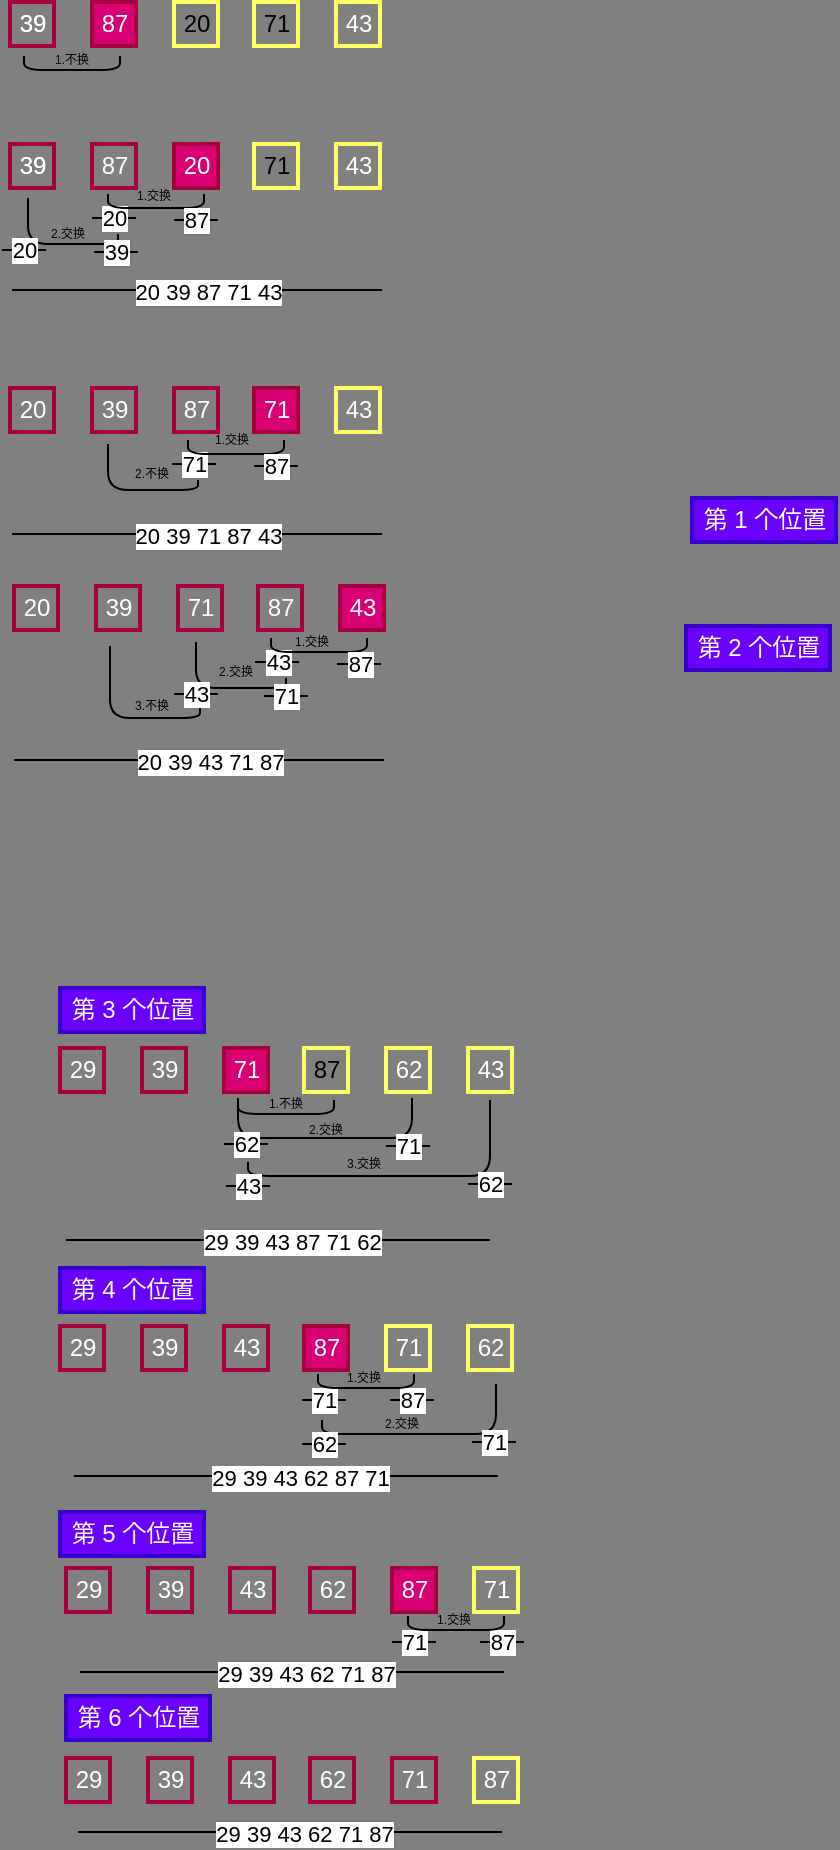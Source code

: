 <mxfile version="13.1.3" pages="4">
    <diagram id="6hGFLwfOUW9BJ-s0fimq" name="Page-1">
        <mxGraphModel dx="373" dy="274" grid="0" gridSize="10" guides="1" tooltips="1" connect="1" arrows="1" fold="1" page="1" pageScale="1" pageWidth="827" pageHeight="1169" background="#808080" math="0" shadow="0">
            <root>
                <mxCell id="0"/>
                <mxCell id="1" parent="0"/>
                <mxCell id="10" value="20" style="endArrow=none;html=1;" edge="1" parent="1">
                    <mxGeometry width="50" height="50" relative="1" as="geometry">
                        <mxPoint x="184" y="673" as="sourcePoint"/>
                        <mxPoint x="206" y="673" as="targetPoint"/>
                    </mxGeometry>
                </mxCell>
                <mxCell id="42" value="29" style="align=center;strokeColor=#A50040;html=1;fillColor=none;strokeWidth=2;fontColor=#ffffff;" vertex="1" parent="1">
                    <mxGeometry x="168" y="1088" width="22" height="22" as="geometry"/>
                </mxCell>
                <mxCell id="43" value="39" style="align=center;strokeColor=#A50040;html=1;fillColor=none;strokeWidth=2;fontColor=#ffffff;" vertex="1" parent="1">
                    <mxGeometry x="209" y="1088" width="22" height="22" as="geometry"/>
                </mxCell>
                <mxCell id="44" value="71" style="align=center;strokeColor=#A50040;html=1;fillColor=#d80073;strokeWidth=2;fontColor=#ffffff;" vertex="1" parent="1">
                    <mxGeometry x="250" y="1088" width="22" height="22" as="geometry"/>
                </mxCell>
                <mxCell id="45" value="87" style="align=center;html=1;strokeWidth=2;fillColor=none;strokeColor=#FFFF66;" vertex="1" parent="1">
                    <mxGeometry x="290" y="1088" width="22" height="22" as="geometry"/>
                </mxCell>
                <mxCell id="46" value="62" style="align=center;strokeColor=#FFFF66;html=1;fillColor=none;strokeWidth=2;fontColor=#ffffff;" vertex="1" parent="1">
                    <mxGeometry x="331" y="1088" width="22" height="22" as="geometry"/>
                </mxCell>
                <mxCell id="47" value="43" style="align=center;strokeColor=#FFFF66;html=1;fillColor=none;strokeWidth=2;fontColor=#ffffff;" vertex="1" parent="1">
                    <mxGeometry x="372" y="1088" width="22" height="22" as="geometry"/>
                </mxCell>
                <mxCell id="48" value="" style="edgeStyle=elbowEdgeStyle;elbow=vertical;endArrow=none;html=1;endFill=0;startArrow=none;startFill=0;endSize=3;startSize=3;" edge="1" parent="1">
                    <mxGeometry width="50" height="50" relative="1" as="geometry">
                        <mxPoint x="257" y="1114" as="sourcePoint"/>
                        <mxPoint x="305" y="1114" as="targetPoint"/>
                        <Array as="points">
                            <mxPoint x="281" y="1121"/>
                        </Array>
                    </mxGeometry>
                </mxCell>
                <mxCell id="49" value="&lt;font style=&quot;font-size: 6px&quot;&gt;1.不换&lt;/font&gt;" style="text;html=1;strokeColor=none;fillColor=none;align=center;verticalAlign=middle;whiteSpace=wrap;rounded=0;spacing=0;" vertex="1" parent="1">
                    <mxGeometry x="268" y="1112" width="26" height="4" as="geometry"/>
                </mxCell>
                <mxCell id="50" value="" style="edgeStyle=elbowEdgeStyle;elbow=vertical;endArrow=none;html=1;endFill=0;startArrow=none;startFill=0;endSize=3;startSize=3;" edge="1" parent="1">
                    <mxGeometry width="50" height="50" relative="1" as="geometry">
                        <mxPoint x="257" y="1113.0" as="sourcePoint"/>
                        <mxPoint x="344" y="1113" as="targetPoint"/>
                        <Array as="points">
                            <mxPoint x="301" y="1133"/>
                        </Array>
                    </mxGeometry>
                </mxCell>
                <mxCell id="51" value="&lt;font style=&quot;font-size: 6px&quot;&gt;2.交换&lt;/font&gt;" style="text;html=1;strokeColor=none;fillColor=none;align=center;verticalAlign=middle;whiteSpace=wrap;rounded=0;spacing=0;" vertex="1" parent="1">
                    <mxGeometry x="288" y="1125" width="26" height="4" as="geometry"/>
                </mxCell>
                <mxCell id="53" value="62" style="endArrow=none;html=1;" edge="1" parent="1">
                    <mxGeometry width="50" height="50" relative="1" as="geometry">
                        <mxPoint x="250" y="1136" as="sourcePoint"/>
                        <mxPoint x="272" y="1136" as="targetPoint"/>
                    </mxGeometry>
                </mxCell>
                <mxCell id="54" value="71" style="endArrow=none;html=1;" edge="1" parent="1">
                    <mxGeometry width="50" height="50" relative="1" as="geometry">
                        <mxPoint x="331" y="1137" as="sourcePoint"/>
                        <mxPoint x="353" y="1137" as="targetPoint"/>
                    </mxGeometry>
                </mxCell>
                <mxCell id="55" value="" style="endArrow=none;html=1;startArrow=none;startFill=0;endFill=0;startSize=3;endSize=3;edgeStyle=orthogonalEdgeStyle;" edge="1" parent="1">
                    <mxGeometry width="50" height="50" relative="1" as="geometry">
                        <mxPoint x="262" y="1145" as="sourcePoint"/>
                        <mxPoint x="383" y="1114" as="targetPoint"/>
                        <Array as="points">
                            <mxPoint x="262" y="1152"/>
                            <mxPoint x="383" y="1152"/>
                            <mxPoint x="383" y="1114"/>
                        </Array>
                    </mxGeometry>
                </mxCell>
                <mxCell id="56" value="&lt;font style=&quot;font-size: 6px&quot;&gt;3.交换&lt;/font&gt;" style="text;html=1;strokeColor=none;fillColor=none;align=center;verticalAlign=middle;whiteSpace=wrap;rounded=0;spacing=0;" vertex="1" parent="1">
                    <mxGeometry x="307" y="1142" width="26" height="4" as="geometry"/>
                </mxCell>
                <mxCell id="57" value="43" style="endArrow=none;html=1;" edge="1" parent="1">
                    <mxGeometry width="50" height="50" relative="1" as="geometry">
                        <mxPoint x="251" y="1157" as="sourcePoint"/>
                        <mxPoint x="273" y="1157" as="targetPoint"/>
                    </mxGeometry>
                </mxCell>
                <mxCell id="58" value="62" style="endArrow=none;html=1;" edge="1" parent="1">
                    <mxGeometry width="50" height="50" relative="1" as="geometry">
                        <mxPoint x="372" y="1156" as="sourcePoint"/>
                        <mxPoint x="394" y="1156" as="targetPoint"/>
                    </mxGeometry>
                </mxCell>
                <mxCell id="59" value="" style="endArrow=none;html=1;" edge="1" parent="1">
                    <mxGeometry width="50" height="50" relative="1" as="geometry">
                        <mxPoint x="171" y="1184" as="sourcePoint"/>
                        <mxPoint x="383" y="1184" as="targetPoint"/>
                    </mxGeometry>
                </mxCell>
                <mxCell id="60" value="29 39 43 87 71 62" style="edgeLabel;html=1;align=center;verticalAlign=middle;resizable=0;points=[];" vertex="1" connectable="0" parent="59">
                    <mxGeometry x="0.062" y="-1" relative="1" as="geometry">
                        <mxPoint as="offset"/>
                    </mxGeometry>
                </mxCell>
                <mxCell id="61" value="29" style="align=center;strokeColor=#A50040;html=1;fillColor=none;strokeWidth=2;fontColor=#ffffff;" vertex="1" parent="1">
                    <mxGeometry x="168" y="1227" width="22" height="22" as="geometry"/>
                </mxCell>
                <mxCell id="62" value="39" style="align=center;strokeColor=#A50040;html=1;fillColor=none;strokeWidth=2;fontColor=#ffffff;" vertex="1" parent="1">
                    <mxGeometry x="209" y="1227" width="22" height="22" as="geometry"/>
                </mxCell>
                <mxCell id="63" value="43" style="align=center;strokeColor=#A50040;html=1;fillColor=none;strokeWidth=2;fontColor=#ffffff;" vertex="1" parent="1">
                    <mxGeometry x="250" y="1227" width="22" height="22" as="geometry"/>
                </mxCell>
                <mxCell id="64" value="87" style="align=center;html=1;strokeWidth=2;fillColor=#d80073;strokeColor=#A50040;fontColor=#ffffff;" vertex="1" parent="1">
                    <mxGeometry x="290" y="1227" width="22" height="22" as="geometry"/>
                </mxCell>
                <mxCell id="65" value="71" style="align=center;strokeColor=#FFFF66;html=1;fillColor=none;strokeWidth=2;fontColor=#ffffff;" vertex="1" parent="1">
                    <mxGeometry x="331" y="1227" width="22" height="22" as="geometry"/>
                </mxCell>
                <mxCell id="66" value="62" style="align=center;strokeColor=#FFFF66;html=1;fillColor=none;strokeWidth=2;fontColor=#ffffff;" vertex="1" parent="1">
                    <mxGeometry x="372" y="1227" width="22" height="22" as="geometry"/>
                </mxCell>
                <mxCell id="67" value="&lt;font style=&quot;font-size: 6px&quot;&gt;1.交换&lt;/font&gt;" style="text;html=1;strokeColor=none;fillColor=none;align=center;verticalAlign=middle;whiteSpace=wrap;rounded=0;spacing=0;" vertex="1" parent="1">
                    <mxGeometry x="307" y="1249" width="26" height="4" as="geometry"/>
                </mxCell>
                <mxCell id="68" value="87" style="endArrow=none;html=1;" edge="1" parent="1">
                    <mxGeometry width="50" height="50" relative="1" as="geometry">
                        <mxPoint x="333" y="1264" as="sourcePoint"/>
                        <mxPoint x="355" y="1264" as="targetPoint"/>
                    </mxGeometry>
                </mxCell>
                <mxCell id="69" value="71" style="endArrow=none;html=1;" edge="1" parent="1">
                    <mxGeometry width="50" height="50" relative="1" as="geometry">
                        <mxPoint x="289" y="1264" as="sourcePoint"/>
                        <mxPoint x="311" y="1264" as="targetPoint"/>
                    </mxGeometry>
                </mxCell>
                <mxCell id="70" value="" style="endArrow=none;html=1;startArrow=none;startFill=0;endFill=0;startSize=3;endSize=3;edgeStyle=orthogonalEdgeStyle;" edge="1" parent="1">
                    <mxGeometry width="50" height="50" relative="1" as="geometry">
                        <mxPoint x="299" y="1274" as="sourcePoint"/>
                        <mxPoint x="386" y="1256" as="targetPoint"/>
                        <Array as="points">
                            <mxPoint x="299" y="1281"/>
                            <mxPoint x="386" y="1281"/>
                        </Array>
                    </mxGeometry>
                </mxCell>
                <mxCell id="71" value="&lt;font style=&quot;font-size: 6px&quot;&gt;2.交换&lt;/font&gt;" style="text;html=1;strokeColor=none;fillColor=none;align=center;verticalAlign=middle;whiteSpace=wrap;rounded=0;spacing=0;" vertex="1" parent="1">
                    <mxGeometry x="326" y="1272" width="26" height="4" as="geometry"/>
                </mxCell>
                <mxCell id="72" value="71" style="endArrow=none;html=1;" edge="1" parent="1">
                    <mxGeometry width="50" height="50" relative="1" as="geometry">
                        <mxPoint x="374" y="1285" as="sourcePoint"/>
                        <mxPoint x="396" y="1285" as="targetPoint"/>
                    </mxGeometry>
                </mxCell>
                <mxCell id="73" value="62" style="endArrow=none;html=1;" edge="1" parent="1">
                    <mxGeometry width="50" height="50" relative="1" as="geometry">
                        <mxPoint x="289" y="1286" as="sourcePoint"/>
                        <mxPoint x="311" y="1286" as="targetPoint"/>
                    </mxGeometry>
                </mxCell>
                <mxCell id="74" value="" style="endArrow=none;html=1;" edge="1" parent="1">
                    <mxGeometry width="50" height="50" relative="1" as="geometry">
                        <mxPoint x="175" y="1302" as="sourcePoint"/>
                        <mxPoint x="387" y="1302" as="targetPoint"/>
                    </mxGeometry>
                </mxCell>
                <mxCell id="75" value="29 39 43 62 87 71" style="edgeLabel;html=1;align=center;verticalAlign=middle;resizable=0;points=[];" vertex="1" connectable="0" parent="74">
                    <mxGeometry x="0.062" y="-1" relative="1" as="geometry">
                        <mxPoint as="offset"/>
                    </mxGeometry>
                </mxCell>
                <mxCell id="76" value="" style="edgeStyle=elbowEdgeStyle;elbow=vertical;endArrow=none;html=1;endFill=0;startArrow=none;startFill=0;endSize=3;startSize=3;" edge="1" parent="1">
                    <mxGeometry width="50" height="50" relative="1" as="geometry">
                        <mxPoint x="297" y="1251" as="sourcePoint"/>
                        <mxPoint x="345" y="1251" as="targetPoint"/>
                        <Array as="points">
                            <mxPoint x="321" y="1258"/>
                        </Array>
                    </mxGeometry>
                </mxCell>
                <mxCell id="77" value="29" style="align=center;strokeColor=#A50040;html=1;fillColor=none;strokeWidth=2;fontColor=#ffffff;" vertex="1" parent="1">
                    <mxGeometry x="171" y="1348" width="22" height="22" as="geometry"/>
                </mxCell>
                <mxCell id="78" value="39" style="align=center;strokeColor=#A50040;html=1;fillColor=none;strokeWidth=2;fontColor=#ffffff;" vertex="1" parent="1">
                    <mxGeometry x="212" y="1348" width="22" height="22" as="geometry"/>
                </mxCell>
                <mxCell id="79" value="43" style="align=center;strokeColor=#A50040;html=1;fillColor=none;strokeWidth=2;fontColor=#ffffff;" vertex="1" parent="1">
                    <mxGeometry x="253" y="1348" width="22" height="22" as="geometry"/>
                </mxCell>
                <mxCell id="80" value="62" style="align=center;html=1;strokeWidth=2;fillColor=none;strokeColor=#A50040;fontColor=#ffffff;" vertex="1" parent="1">
                    <mxGeometry x="293" y="1348" width="22" height="22" as="geometry"/>
                </mxCell>
                <mxCell id="81" value="87" style="align=center;strokeColor=#A50040;html=1;fillColor=#d80073;strokeWidth=2;fontColor=#ffffff;" vertex="1" parent="1">
                    <mxGeometry x="334" y="1348" width="22" height="22" as="geometry"/>
                </mxCell>
                <mxCell id="82" value="71" style="align=center;strokeColor=#FFFF66;html=1;fillColor=none;strokeWidth=2;fontColor=#ffffff;" vertex="1" parent="1">
                    <mxGeometry x="375" y="1348" width="22" height="22" as="geometry"/>
                </mxCell>
                <mxCell id="83" value="&lt;font style=&quot;font-size: 6px&quot;&gt;1.交换&lt;/font&gt;" style="text;html=1;strokeColor=none;fillColor=none;align=center;verticalAlign=middle;whiteSpace=wrap;rounded=0;spacing=0;" vertex="1" parent="1">
                    <mxGeometry x="352" y="1370" width="26" height="4" as="geometry"/>
                </mxCell>
                <mxCell id="84" value="87" style="endArrow=none;html=1;" edge="1" parent="1">
                    <mxGeometry width="50" height="50" relative="1" as="geometry">
                        <mxPoint x="378" y="1385" as="sourcePoint"/>
                        <mxPoint x="400" y="1385" as="targetPoint"/>
                    </mxGeometry>
                </mxCell>
                <mxCell id="85" value="71" style="endArrow=none;html=1;" edge="1" parent="1">
                    <mxGeometry width="50" height="50" relative="1" as="geometry">
                        <mxPoint x="334" y="1385" as="sourcePoint"/>
                        <mxPoint x="356" y="1385" as="targetPoint"/>
                    </mxGeometry>
                </mxCell>
                <mxCell id="86" value="" style="endArrow=none;html=1;" edge="1" parent="1">
                    <mxGeometry width="50" height="50" relative="1" as="geometry">
                        <mxPoint x="178" y="1400" as="sourcePoint"/>
                        <mxPoint x="390" y="1400" as="targetPoint"/>
                    </mxGeometry>
                </mxCell>
                <mxCell id="87" value="29 39 43 62 71 87" style="edgeLabel;html=1;align=center;verticalAlign=middle;resizable=0;points=[];" vertex="1" connectable="0" parent="86">
                    <mxGeometry x="0.062" y="-1" relative="1" as="geometry">
                        <mxPoint as="offset"/>
                    </mxGeometry>
                </mxCell>
                <mxCell id="88" value="" style="edgeStyle=elbowEdgeStyle;elbow=vertical;endArrow=none;html=1;endFill=0;startArrow=none;startFill=0;endSize=3;startSize=3;" edge="1" parent="1">
                    <mxGeometry width="50" height="50" relative="1" as="geometry">
                        <mxPoint x="342" y="1372" as="sourcePoint"/>
                        <mxPoint x="390" y="1372" as="targetPoint"/>
                        <Array as="points">
                            <mxPoint x="366" y="1379"/>
                        </Array>
                    </mxGeometry>
                </mxCell>
                <mxCell id="89" value="29" style="align=center;strokeColor=#A50040;html=1;fillColor=none;strokeWidth=2;fontColor=#ffffff;" vertex="1" parent="1">
                    <mxGeometry x="171" y="1443" width="22" height="22" as="geometry"/>
                </mxCell>
                <mxCell id="90" value="39" style="align=center;strokeColor=#A50040;html=1;fillColor=none;strokeWidth=2;fontColor=#ffffff;" vertex="1" parent="1">
                    <mxGeometry x="212" y="1443" width="22" height="22" as="geometry"/>
                </mxCell>
                <mxCell id="91" value="43" style="align=center;strokeColor=#A50040;html=1;fillColor=none;strokeWidth=2;fontColor=#ffffff;" vertex="1" parent="1">
                    <mxGeometry x="253" y="1443" width="22" height="22" as="geometry"/>
                </mxCell>
                <mxCell id="92" value="62" style="align=center;html=1;strokeWidth=2;fillColor=none;strokeColor=#A50040;fontColor=#ffffff;" vertex="1" parent="1">
                    <mxGeometry x="293" y="1443" width="22" height="22" as="geometry"/>
                </mxCell>
                <mxCell id="93" value="71" style="align=center;strokeColor=#A50040;html=1;fillColor=none;strokeWidth=2;fontColor=#ffffff;" vertex="1" parent="1">
                    <mxGeometry x="334" y="1443" width="22" height="22" as="geometry"/>
                </mxCell>
                <mxCell id="94" value="87" style="align=center;strokeColor=#FFFF66;html=1;fillColor=none;strokeWidth=2;fontColor=#ffffff;" vertex="1" parent="1">
                    <mxGeometry x="375" y="1443" width="22" height="22" as="geometry"/>
                </mxCell>
                <mxCell id="95" value="" style="endArrow=none;html=1;" edge="1" parent="1">
                    <mxGeometry width="50" height="50" relative="1" as="geometry">
                        <mxPoint x="177" y="1480" as="sourcePoint"/>
                        <mxPoint x="389" y="1480" as="targetPoint"/>
                    </mxGeometry>
                </mxCell>
                <mxCell id="96" value="29 39 43 62 71 87" style="edgeLabel;html=1;align=center;verticalAlign=middle;resizable=0;points=[];" vertex="1" connectable="0" parent="95">
                    <mxGeometry x="0.062" y="-1" relative="1" as="geometry">
                        <mxPoint as="offset"/>
                    </mxGeometry>
                </mxCell>
                <mxCell id="97" value="第 1 个位置" style="align=center;strokeColor=#3700CC;html=1;fillColor=#6a00ff;strokeWidth=2;fontColor=#ffffff;" vertex="1" parent="1">
                    <mxGeometry x="484" y="813" width="72" height="22" as="geometry"/>
                </mxCell>
                <mxCell id="98" value="第 2 个位置" style="align=center;strokeColor=#3700CC;html=1;fillColor=#6a00ff;strokeWidth=2;fontColor=#ffffff;" vertex="1" parent="1">
                    <mxGeometry x="481" y="877" width="72" height="22" as="geometry"/>
                </mxCell>
                <mxCell id="99" value="第 3 个位置" style="align=center;strokeColor=#3700CC;html=1;fillColor=#6a00ff;strokeWidth=2;fontColor=#ffffff;" vertex="1" parent="1">
                    <mxGeometry x="168" y="1058" width="72" height="22" as="geometry"/>
                </mxCell>
                <mxCell id="100" value="第 4 个位置" style="align=center;strokeColor=#3700CC;html=1;fillColor=#6a00ff;strokeWidth=2;fontColor=#ffffff;" vertex="1" parent="1">
                    <mxGeometry x="168" y="1198" width="72" height="22" as="geometry"/>
                </mxCell>
                <mxCell id="101" value="第 5 个位置" style="align=center;strokeColor=#3700CC;html=1;fillColor=#6a00ff;strokeWidth=2;fontColor=#ffffff;" vertex="1" parent="1">
                    <mxGeometry x="168" y="1320" width="72" height="22" as="geometry"/>
                </mxCell>
                <mxCell id="102" value="第 6 个位置" style="align=center;strokeColor=#3700CC;html=1;fillColor=#6a00ff;strokeWidth=2;fontColor=#ffffff;" vertex="1" parent="1">
                    <mxGeometry x="171" y="1412" width="72" height="22" as="geometry"/>
                </mxCell>
                <mxCell id="103" value="39" style="align=center;strokeColor=#FFFF66;html=1;fillColor=none;strokeWidth=2;fontColor=#ffffff;" vertex="1" parent="1">
                    <mxGeometry x="143" y="565" width="22" height="22" as="geometry"/>
                </mxCell>
                <mxCell id="104" value="87" style="align=center;strokeColor=#A50040;html=1;fillColor=#d80073;strokeWidth=2;fontColor=#ffffff;" vertex="1" parent="1">
                    <mxGeometry x="184" y="565" width="22" height="22" as="geometry"/>
                </mxCell>
                <mxCell id="105" value="20" style="align=center;strokeColor=#FFFF66;html=1;fillColor=none;strokeWidth=2;" vertex="1" parent="1">
                    <mxGeometry x="225" y="565" width="22" height="22" as="geometry"/>
                </mxCell>
                <mxCell id="106" value="71" style="align=center;html=1;strokeWidth=2;fillColor=none;strokeColor=#FFFF66;" vertex="1" parent="1">
                    <mxGeometry x="265" y="565" width="22" height="22" as="geometry"/>
                </mxCell>
                <mxCell id="107" value="" style="edgeStyle=elbowEdgeStyle;elbow=vertical;endArrow=none;html=1;endFill=0;startArrow=none;startFill=0;endSize=3;startSize=3;" edge="1" parent="1">
                    <mxGeometry width="50" height="50" relative="1" as="geometry">
                        <mxPoint x="150" y="592.0" as="sourcePoint"/>
                        <mxPoint x="198" y="592.0" as="targetPoint"/>
                        <Array as="points">
                            <mxPoint x="174" y="599"/>
                        </Array>
                    </mxGeometry>
                </mxCell>
                <mxCell id="108" value="43" style="align=center;strokeColor=#FFFF66;html=1;fillColor=none;strokeWidth=2;fontColor=#ffffff;" vertex="1" parent="1">
                    <mxGeometry x="306" y="565" width="22" height="22" as="geometry"/>
                </mxCell>
                <mxCell id="112" value="&lt;font style=&quot;font-size: 6px&quot;&gt;1.不换&lt;/font&gt;" style="text;html=1;strokeColor=none;fillColor=none;align=center;verticalAlign=middle;whiteSpace=wrap;rounded=0;spacing=0;" vertex="1" parent="1">
                    <mxGeometry x="161" y="590" width="26" height="4" as="geometry"/>
                </mxCell>
                <mxCell id="120" value="39" style="align=center;strokeColor=#A50040;html=1;fillColor=none;strokeWidth=2;fontColor=#ffffff;" vertex="1" parent="1">
                    <mxGeometry x="143" y="565" width="22" height="22" as="geometry"/>
                </mxCell>
                <mxCell id="122" value="39" style="align=center;strokeColor=#FFFF66;html=1;fillColor=none;strokeWidth=2;fontColor=#ffffff;" vertex="1" parent="1">
                    <mxGeometry x="143" y="636" width="22" height="22" as="geometry"/>
                </mxCell>
                <mxCell id="123" value="87" style="align=center;strokeColor=#A50040;html=1;fillColor=none;strokeWidth=2;fontColor=#ffffff;" vertex="1" parent="1">
                    <mxGeometry x="184" y="636" width="22" height="22" as="geometry"/>
                </mxCell>
                <mxCell id="124" value="20" style="align=center;strokeColor=#A50040;html=1;fillColor=#d80073;strokeWidth=2;fontColor=#ffffff;" vertex="1" parent="1">
                    <mxGeometry x="225" y="636" width="22" height="22" as="geometry"/>
                </mxCell>
                <mxCell id="125" value="71" style="align=center;html=1;strokeWidth=2;fillColor=none;strokeColor=#FFFF66;" vertex="1" parent="1">
                    <mxGeometry x="265" y="636" width="22" height="22" as="geometry"/>
                </mxCell>
                <mxCell id="126" value="" style="edgeStyle=elbowEdgeStyle;elbow=vertical;endArrow=none;html=1;endFill=0;startArrow=none;startFill=0;endSize=3;startSize=3;" edge="1" parent="1">
                    <mxGeometry width="50" height="50" relative="1" as="geometry">
                        <mxPoint x="192" y="661.0" as="sourcePoint"/>
                        <mxPoint x="240" y="661.0" as="targetPoint"/>
                        <Array as="points">
                            <mxPoint x="216" y="668"/>
                        </Array>
                    </mxGeometry>
                </mxCell>
                <mxCell id="127" value="43" style="align=center;strokeColor=#FFFF66;html=1;fillColor=none;strokeWidth=2;fontColor=#ffffff;" vertex="1" parent="1">
                    <mxGeometry x="306" y="636" width="22" height="22" as="geometry"/>
                </mxCell>
                <mxCell id="129" value="&lt;font style=&quot;font-size: 6px&quot;&gt;1.交换&lt;/font&gt;" style="text;html=1;strokeColor=none;fillColor=none;align=center;verticalAlign=middle;whiteSpace=wrap;rounded=0;spacing=0;" vertex="1" parent="1">
                    <mxGeometry x="202" y="658" width="26" height="4" as="geometry"/>
                </mxCell>
                <mxCell id="130" value="39" style="align=center;strokeColor=#A50040;html=1;fillColor=none;strokeWidth=2;fontColor=#ffffff;" vertex="1" parent="1">
                    <mxGeometry x="143" y="636" width="22" height="22" as="geometry"/>
                </mxCell>
                <mxCell id="132" value="87" style="endArrow=none;html=1;" edge="1" parent="1">
                    <mxGeometry width="50" height="50" relative="1" as="geometry">
                        <mxPoint x="225" y="674" as="sourcePoint"/>
                        <mxPoint x="247" y="674" as="targetPoint"/>
                    </mxGeometry>
                </mxCell>
                <mxCell id="133" value="" style="endArrow=none;html=1;startArrow=none;startFill=0;endFill=0;startSize=3;endSize=3;edgeStyle=orthogonalEdgeStyle;" edge="1" parent="1">
                    <mxGeometry width="50" height="50" relative="1" as="geometry">
                        <mxPoint x="197" y="681" as="sourcePoint"/>
                        <mxPoint x="152" y="663" as="targetPoint"/>
                        <Array as="points">
                            <mxPoint x="197" y="686"/>
                            <mxPoint x="152" y="686"/>
                            <mxPoint x="152" y="668"/>
                        </Array>
                    </mxGeometry>
                </mxCell>
                <mxCell id="135" value="&lt;font style=&quot;font-size: 6px&quot;&gt;2.交换&lt;/font&gt;" style="text;html=1;strokeColor=none;fillColor=none;align=center;verticalAlign=middle;whiteSpace=wrap;rounded=0;spacing=0;" vertex="1" parent="1">
                    <mxGeometry x="159" y="677" width="26" height="4" as="geometry"/>
                </mxCell>
                <mxCell id="136" value="20" style="endArrow=none;html=1;" edge="1" parent="1">
                    <mxGeometry width="50" height="50" relative="1" as="geometry">
                        <mxPoint x="139" y="689" as="sourcePoint"/>
                        <mxPoint x="161" y="689" as="targetPoint"/>
                    </mxGeometry>
                </mxCell>
                <mxCell id="137" value="39" style="endArrow=none;html=1;" edge="1" parent="1">
                    <mxGeometry width="50" height="50" relative="1" as="geometry">
                        <mxPoint x="185" y="690" as="sourcePoint"/>
                        <mxPoint x="207" y="690" as="targetPoint"/>
                    </mxGeometry>
                </mxCell>
                <mxCell id="138" value="" style="endArrow=none;html=1;" edge="1" parent="1">
                    <mxGeometry width="50" height="50" relative="1" as="geometry">
                        <mxPoint x="144" y="709" as="sourcePoint"/>
                        <mxPoint x="329" y="709" as="targetPoint"/>
                    </mxGeometry>
                </mxCell>
                <mxCell id="139" value="20 39 87 71 43" style="edgeLabel;html=1;align=center;verticalAlign=middle;resizable=0;points=[];" vertex="1" connectable="0" parent="138">
                    <mxGeometry x="0.062" y="-1" relative="1" as="geometry">
                        <mxPoint as="offset"/>
                    </mxGeometry>
                </mxCell>
                <mxCell id="140" value="71" style="endArrow=none;html=1;" edge="1" parent="1">
                    <mxGeometry width="50" height="50" relative="1" as="geometry">
                        <mxPoint x="224" y="796" as="sourcePoint"/>
                        <mxPoint x="246" y="796" as="targetPoint"/>
                    </mxGeometry>
                </mxCell>
                <mxCell id="141" value="20" style="align=center;strokeColor=#A50040;html=1;fillColor=none;strokeWidth=2;fontColor=#ffffff;" vertex="1" parent="1">
                    <mxGeometry x="143" y="758" width="22" height="22" as="geometry"/>
                </mxCell>
                <mxCell id="142" value="39" style="align=center;strokeColor=#A50040;html=1;fillColor=none;strokeWidth=2;fontColor=#ffffff;" vertex="1" parent="1">
                    <mxGeometry x="184" y="758" width="22" height="22" as="geometry"/>
                </mxCell>
                <mxCell id="143" value="87" style="align=center;strokeColor=#A50040;html=1;fillColor=none;strokeWidth=2;fontColor=#ffffff;" vertex="1" parent="1">
                    <mxGeometry x="225" y="758" width="22" height="22" as="geometry"/>
                </mxCell>
                <mxCell id="144" value="71" style="align=center;html=1;strokeWidth=2;fillColor=#d80073;strokeColor=#A50040;fontColor=#ffffff;" vertex="1" parent="1">
                    <mxGeometry x="265" y="758" width="22" height="22" as="geometry"/>
                </mxCell>
                <mxCell id="145" value="" style="edgeStyle=elbowEdgeStyle;elbow=vertical;endArrow=none;html=1;endFill=0;startArrow=none;startFill=0;endSize=3;startSize=3;" edge="1" parent="1">
                    <mxGeometry width="50" height="50" relative="1" as="geometry">
                        <mxPoint x="232" y="784.0" as="sourcePoint"/>
                        <mxPoint x="280" y="784.0" as="targetPoint"/>
                        <Array as="points">
                            <mxPoint x="256" y="791"/>
                        </Array>
                    </mxGeometry>
                </mxCell>
                <mxCell id="146" value="43" style="align=center;strokeColor=#FFFF66;html=1;fillColor=none;strokeWidth=2;fontColor=#ffffff;" vertex="1" parent="1">
                    <mxGeometry x="306" y="758" width="22" height="22" as="geometry"/>
                </mxCell>
                <mxCell id="148" value="&lt;font style=&quot;font-size: 6px&quot;&gt;1.交换&lt;/font&gt;" style="text;html=1;strokeColor=none;fillColor=none;align=center;verticalAlign=middle;whiteSpace=wrap;rounded=0;spacing=0;" vertex="1" parent="1">
                    <mxGeometry x="241" y="780" width="26" height="4" as="geometry"/>
                </mxCell>
                <mxCell id="150" value="87" style="endArrow=none;html=1;" edge="1" parent="1">
                    <mxGeometry width="50" height="50" relative="1" as="geometry">
                        <mxPoint x="265" y="797" as="sourcePoint"/>
                        <mxPoint x="287" y="797" as="targetPoint"/>
                    </mxGeometry>
                </mxCell>
                <mxCell id="151" value="" style="endArrow=none;html=1;startArrow=none;startFill=0;endFill=0;startSize=3;endSize=3;edgeStyle=orthogonalEdgeStyle;" edge="1" parent="1">
                    <mxGeometry width="50" height="50" relative="1" as="geometry">
                        <mxPoint x="237" y="804" as="sourcePoint"/>
                        <mxPoint x="192" y="786" as="targetPoint"/>
                        <Array as="points">
                            <mxPoint x="237" y="809"/>
                            <mxPoint x="192" y="809"/>
                            <mxPoint x="192" y="791"/>
                        </Array>
                    </mxGeometry>
                </mxCell>
                <mxCell id="152" value="&lt;font style=&quot;font-size: 6px&quot;&gt;2.不换&lt;/font&gt;" style="text;html=1;strokeColor=none;fillColor=none;align=center;verticalAlign=middle;whiteSpace=wrap;rounded=0;spacing=0;" vertex="1" parent="1">
                    <mxGeometry x="201" y="797" width="26" height="4" as="geometry"/>
                </mxCell>
                <mxCell id="155" value="" style="endArrow=none;html=1;" edge="1" parent="1">
                    <mxGeometry width="50" height="50" relative="1" as="geometry">
                        <mxPoint x="144" y="831" as="sourcePoint"/>
                        <mxPoint x="329" y="831" as="targetPoint"/>
                    </mxGeometry>
                </mxCell>
                <mxCell id="156" value="20 39 71 87 43" style="edgeLabel;html=1;align=center;verticalAlign=middle;resizable=0;points=[];" vertex="1" connectable="0" parent="155">
                    <mxGeometry x="0.062" y="-1" relative="1" as="geometry">
                        <mxPoint as="offset"/>
                    </mxGeometry>
                </mxCell>
                <mxCell id="171" value="43" style="endArrow=none;html=1;" edge="1" parent="1">
                    <mxGeometry width="50" height="50" relative="1" as="geometry">
                        <mxPoint x="265.5" y="895" as="sourcePoint"/>
                        <mxPoint x="287.5" y="895" as="targetPoint"/>
                    </mxGeometry>
                </mxCell>
                <mxCell id="172" value="20" style="align=center;strokeColor=#A50040;html=1;fillColor=none;strokeWidth=2;fontColor=#ffffff;" vertex="1" parent="1">
                    <mxGeometry x="145" y="857" width="22" height="22" as="geometry"/>
                </mxCell>
                <mxCell id="173" value="39" style="align=center;strokeColor=#A50040;html=1;fillColor=none;strokeWidth=2;fontColor=#ffffff;" vertex="1" parent="1">
                    <mxGeometry x="186" y="857" width="22" height="22" as="geometry"/>
                </mxCell>
                <mxCell id="174" value="71" style="align=center;strokeColor=#A50040;html=1;fillColor=none;strokeWidth=2;fontColor=#ffffff;" vertex="1" parent="1">
                    <mxGeometry x="227" y="857" width="22" height="22" as="geometry"/>
                </mxCell>
                <mxCell id="175" value="87" style="align=center;html=1;strokeWidth=2;fillColor=none;strokeColor=#A50040;fontColor=#ffffff;" vertex="1" parent="1">
                    <mxGeometry x="267" y="857" width="22" height="22" as="geometry"/>
                </mxCell>
                <mxCell id="176" value="" style="edgeStyle=elbowEdgeStyle;elbow=vertical;endArrow=none;html=1;endFill=0;startArrow=none;startFill=0;endSize=3;startSize=3;" edge="1" parent="1">
                    <mxGeometry width="50" height="50" relative="1" as="geometry">
                        <mxPoint x="273.5" y="883.0" as="sourcePoint"/>
                        <mxPoint x="321.5" y="883.0" as="targetPoint"/>
                        <Array as="points">
                            <mxPoint x="297.5" y="890"/>
                        </Array>
                    </mxGeometry>
                </mxCell>
                <mxCell id="177" value="43" style="align=center;strokeColor=#A50040;html=1;fillColor=#d80073;strokeWidth=2;fontColor=#ffffff;" vertex="1" parent="1">
                    <mxGeometry x="308" y="857" width="22" height="22" as="geometry"/>
                </mxCell>
                <mxCell id="178" value="&lt;font style=&quot;font-size: 6px&quot;&gt;1.交换&lt;/font&gt;" style="text;html=1;strokeColor=none;fillColor=none;align=center;verticalAlign=middle;whiteSpace=wrap;rounded=0;spacing=0;" vertex="1" parent="1">
                    <mxGeometry x="281" y="881" width="26" height="4" as="geometry"/>
                </mxCell>
                <mxCell id="179" value="87" style="endArrow=none;html=1;" edge="1" parent="1">
                    <mxGeometry width="50" height="50" relative="1" as="geometry">
                        <mxPoint x="306.5" y="896" as="sourcePoint"/>
                        <mxPoint x="328.5" y="896" as="targetPoint"/>
                    </mxGeometry>
                </mxCell>
                <mxCell id="180" value="" style="endArrow=none;html=1;startArrow=none;startFill=0;endFill=0;startSize=3;endSize=3;edgeStyle=orthogonalEdgeStyle;" edge="1" parent="1">
                    <mxGeometry width="50" height="50" relative="1" as="geometry">
                        <mxPoint x="281" y="903" as="sourcePoint"/>
                        <mxPoint x="236" y="885" as="targetPoint"/>
                        <Array as="points">
                            <mxPoint x="281" y="908"/>
                            <mxPoint x="236" y="908"/>
                            <mxPoint x="236" y="890"/>
                        </Array>
                    </mxGeometry>
                </mxCell>
                <mxCell id="181" value="&lt;font style=&quot;font-size: 6px&quot;&gt;2.交换&lt;/font&gt;" style="text;html=1;strokeColor=none;fillColor=none;align=center;verticalAlign=middle;whiteSpace=wrap;rounded=0;spacing=0;" vertex="1" parent="1">
                    <mxGeometry x="242.5" y="896" width="26" height="4" as="geometry"/>
                </mxCell>
                <mxCell id="182" value="" style="endArrow=none;html=1;" edge="1" parent="1">
                    <mxGeometry width="50" height="50" relative="1" as="geometry">
                        <mxPoint x="145" y="944" as="sourcePoint"/>
                        <mxPoint x="330" y="944" as="targetPoint"/>
                    </mxGeometry>
                </mxCell>
                <mxCell id="183" value="20 39 43 71 87" style="edgeLabel;html=1;align=center;verticalAlign=middle;resizable=0;points=[];" vertex="1" connectable="0" parent="182">
                    <mxGeometry x="0.062" y="-1" relative="1" as="geometry">
                        <mxPoint as="offset"/>
                    </mxGeometry>
                </mxCell>
                <mxCell id="185" value="43" style="endArrow=none;html=1;" edge="1" parent="1">
                    <mxGeometry width="50" height="50" relative="1" as="geometry">
                        <mxPoint x="225" y="911" as="sourcePoint"/>
                        <mxPoint x="247" y="911" as="targetPoint"/>
                    </mxGeometry>
                </mxCell>
                <mxCell id="186" value="71" style="endArrow=none;html=1;" edge="1" parent="1">
                    <mxGeometry width="50" height="50" relative="1" as="geometry">
                        <mxPoint x="270" y="912" as="sourcePoint"/>
                        <mxPoint x="292" y="912" as="targetPoint"/>
                        <Array as="points">
                            <mxPoint x="285" y="912"/>
                        </Array>
                    </mxGeometry>
                </mxCell>
                <mxCell id="187" value="" style="endArrow=none;html=1;startArrow=none;startFill=0;endFill=0;startSize=3;endSize=3;edgeStyle=orthogonalEdgeStyle;" edge="1" parent="1">
                    <mxGeometry width="50" height="50" relative="1" as="geometry">
                        <mxPoint x="238" y="918" as="sourcePoint"/>
                        <mxPoint x="193" y="887" as="targetPoint"/>
                        <Array as="points">
                            <mxPoint x="238" y="923"/>
                            <mxPoint x="193" y="923"/>
                            <mxPoint x="193" y="905"/>
                        </Array>
                    </mxGeometry>
                </mxCell>
                <mxCell id="188" value="&lt;font style=&quot;font-size: 6px&quot;&gt;3.不换&lt;/font&gt;" style="text;html=1;strokeColor=none;fillColor=none;align=center;verticalAlign=middle;whiteSpace=wrap;rounded=0;spacing=0;" vertex="1" parent="1">
                    <mxGeometry x="201" y="913" width="26" height="4" as="geometry"/>
                </mxCell>
            </root>
        </mxGraphModel>
    </diagram>
    <diagram name="插入排序" id="hQM28yAe_s2DDIsykVz9">
        <mxGraphModel dx="373" dy="274" grid="0" gridSize="10" guides="1" tooltips="1" connect="1" arrows="1" fold="1" page="1" pageScale="1" pageWidth="827" pageHeight="1169" background="#808080" math="0" shadow="0">
            <root>
                <mxCell id="KpoBmOBSWsxP8ZV3gozT-0"/>
                <mxCell id="KpoBmOBSWsxP8ZV3gozT-1" parent="KpoBmOBSWsxP8ZV3gozT-0"/>
                <mxCell id="KpoBmOBSWsxP8ZV3gozT-63" value="39" style="align=center;strokeColor=#FFFF66;html=1;fillColor=none;strokeWidth=2;fontColor=#ffffff;" vertex="1" parent="KpoBmOBSWsxP8ZV3gozT-1">
                    <mxGeometry x="108.5" y="111" width="22" height="22" as="geometry"/>
                </mxCell>
                <mxCell id="KpoBmOBSWsxP8ZV3gozT-64" value="87" style="align=center;strokeColor=#A50040;html=1;fillColor=#d80073;strokeWidth=2;fontColor=#ffffff;" vertex="1" parent="KpoBmOBSWsxP8ZV3gozT-1">
                    <mxGeometry x="177.5" y="111" width="22" height="22" as="geometry"/>
                </mxCell>
                <mxCell id="KpoBmOBSWsxP8ZV3gozT-65" value="20" style="align=center;strokeColor=#FFFF66;html=1;fillColor=none;strokeWidth=2;" vertex="1" parent="KpoBmOBSWsxP8ZV3gozT-1">
                    <mxGeometry x="244.5" y="113" width="22" height="22" as="geometry"/>
                </mxCell>
                <mxCell id="KpoBmOBSWsxP8ZV3gozT-66" value="71" style="align=center;html=1;strokeWidth=2;fillColor=none;strokeColor=#FFFF66;" vertex="1" parent="KpoBmOBSWsxP8ZV3gozT-1">
                    <mxGeometry x="311" y="111" width="22" height="22" as="geometry"/>
                </mxCell>
                <mxCell id="KpoBmOBSWsxP8ZV3gozT-68" value="43" style="align=center;strokeColor=#FFFF66;html=1;fillColor=none;strokeWidth=2;fontColor=#ffffff;" vertex="1" parent="KpoBmOBSWsxP8ZV3gozT-1">
                    <mxGeometry x="376.5" y="111" width="22" height="22" as="geometry"/>
                </mxCell>
                <mxCell id="KpoBmOBSWsxP8ZV3gozT-70" value="39" style="align=center;strokeColor=#A50040;html=1;fillColor=none;strokeWidth=2;fontColor=#ffffff;" vertex="1" parent="KpoBmOBSWsxP8ZV3gozT-1">
                    <mxGeometry x="108.5" y="111" width="22" height="22" as="geometry"/>
                </mxCell>
                <mxCell id="KpoBmOBSWsxP8ZV3gozT-116" value="temp=87" style="align=center;strokeColor=#A50040;html=1;fillColor=#d80073;strokeWidth=2;fontColor=#ffffff;" vertex="1" parent="KpoBmOBSWsxP8ZV3gozT-1">
                    <mxGeometry x="93" y="63" width="53" height="18" as="geometry"/>
                </mxCell>
                <mxCell id="KpoBmOBSWsxP8ZV3gozT-119" value="" style="line;strokeWidth=2;direction=south;html=1;fillColor=none;" vertex="1" parent="KpoBmOBSWsxP8ZV3gozT-1">
                    <mxGeometry x="114.5" y="85" width="10" height="22" as="geometry"/>
                </mxCell>
                <mxCell id="N766pruYgwuKqg6ZKUmG-12" value="temp=87" style="align=center;strokeColor=#A50040;html=1;fillColor=#d80073;strokeWidth=2;fontColor=#ffffff;" vertex="1" parent="KpoBmOBSWsxP8ZV3gozT-1">
                    <mxGeometry x="161.5" y="63" width="53" height="18" as="geometry"/>
                </mxCell>
                <mxCell id="N766pruYgwuKqg6ZKUmG-13" value="" style="line;strokeWidth=2;direction=south;html=1;fillColor=none;" vertex="1" parent="KpoBmOBSWsxP8ZV3gozT-1">
                    <mxGeometry x="183" y="85" width="10" height="22" as="geometry"/>
                </mxCell>
                <mxCell id="N766pruYgwuKqg6ZKUmG-21" value="temp=87" style="align=center;strokeColor=#A50040;html=1;fillColor=#d80073;strokeWidth=2;fontColor=#ffffff;" vertex="1" parent="KpoBmOBSWsxP8ZV3gozT-1">
                    <mxGeometry x="161.5" y="63" width="53" height="18" as="geometry"/>
                </mxCell>
                <mxCell id="N766pruYgwuKqg6ZKUmG-22" value="39" style="align=center;strokeColor=#FFFF66;html=1;fillColor=none;strokeWidth=2;fontColor=#ffffff;" vertex="1" parent="KpoBmOBSWsxP8ZV3gozT-1">
                    <mxGeometry x="108.5" y="227" width="22" height="22" as="geometry"/>
                </mxCell>
                <mxCell id="N766pruYgwuKqg6ZKUmG-23" value="87" style="align=center;strokeColor=#A50040;html=1;fillColor=none;strokeWidth=2;fontColor=#ffffff;" vertex="1" parent="KpoBmOBSWsxP8ZV3gozT-1">
                    <mxGeometry x="177.5" y="227" width="22" height="22" as="geometry"/>
                </mxCell>
                <mxCell id="N766pruYgwuKqg6ZKUmG-24" value="20" style="align=center;strokeColor=#A50040;html=1;fillColor=#d80073;strokeWidth=2;fontColor=#ffffff;" vertex="1" parent="KpoBmOBSWsxP8ZV3gozT-1">
                    <mxGeometry x="244.5" y="229" width="22" height="22" as="geometry"/>
                </mxCell>
                <mxCell id="N766pruYgwuKqg6ZKUmG-25" value="71" style="align=center;html=1;strokeWidth=2;fillColor=none;strokeColor=#FFFF66;" vertex="1" parent="KpoBmOBSWsxP8ZV3gozT-1">
                    <mxGeometry x="311" y="227" width="22" height="22" as="geometry"/>
                </mxCell>
                <mxCell id="N766pruYgwuKqg6ZKUmG-26" value="43" style="align=center;strokeColor=#FFFF66;html=1;fillColor=none;strokeWidth=2;fontColor=#ffffff;" vertex="1" parent="KpoBmOBSWsxP8ZV3gozT-1">
                    <mxGeometry x="376.5" y="227" width="22" height="22" as="geometry"/>
                </mxCell>
                <mxCell id="N766pruYgwuKqg6ZKUmG-27" value="39" style="align=center;strokeColor=#A50040;html=1;fillColor=none;strokeWidth=2;fontColor=#ffffff;" vertex="1" parent="KpoBmOBSWsxP8ZV3gozT-1">
                    <mxGeometry x="108.5" y="227" width="22" height="22" as="geometry"/>
                </mxCell>
                <mxCell id="N766pruYgwuKqg6ZKUmG-28" value="temp=20" style="align=center;strokeColor=#A50040;html=1;fillColor=#d80073;strokeWidth=2;fontColor=#ffffff;" vertex="1" parent="KpoBmOBSWsxP8ZV3gozT-1">
                    <mxGeometry x="93" y="179" width="53" height="18" as="geometry"/>
                </mxCell>
                <mxCell id="N766pruYgwuKqg6ZKUmG-29" value="" style="line;strokeWidth=2;direction=south;html=1;fillColor=none;" vertex="1" parent="KpoBmOBSWsxP8ZV3gozT-1">
                    <mxGeometry x="114.5" y="201" width="10" height="22" as="geometry"/>
                </mxCell>
                <mxCell id="N766pruYgwuKqg6ZKUmG-30" value="temp=87" style="align=center;strokeColor=#A50040;html=1;fillColor=#d80073;strokeWidth=2;fontColor=#ffffff;" vertex="1" parent="KpoBmOBSWsxP8ZV3gozT-1">
                    <mxGeometry x="161.5" y="179" width="53" height="18" as="geometry"/>
                </mxCell>
                <mxCell id="N766pruYgwuKqg6ZKUmG-31" value="" style="line;strokeWidth=2;direction=south;html=1;fillColor=none;" vertex="1" parent="KpoBmOBSWsxP8ZV3gozT-1">
                    <mxGeometry x="183" y="201" width="10" height="22" as="geometry"/>
                </mxCell>
                <mxCell id="N766pruYgwuKqg6ZKUmG-32" value="temp=87" style="align=center;strokeColor=#A50040;html=1;fillColor=#d80073;strokeWidth=2;fontColor=#ffffff;" vertex="1" parent="KpoBmOBSWsxP8ZV3gozT-1">
                    <mxGeometry x="229" y="179" width="53" height="18" as="geometry"/>
                </mxCell>
                <mxCell id="N766pruYgwuKqg6ZKUmG-33" value="" style="line;strokeWidth=2;direction=south;html=1;fillColor=none;" vertex="1" parent="KpoBmOBSWsxP8ZV3gozT-1">
                    <mxGeometry x="250.5" y="201" width="10" height="22" as="geometry"/>
                </mxCell>
                <mxCell id="N766pruYgwuKqg6ZKUmG-38" value="temp=20" style="align=center;strokeColor=#A50040;html=1;fillColor=#d80073;strokeWidth=2;fontColor=#ffffff;" vertex="1" parent="KpoBmOBSWsxP8ZV3gozT-1">
                    <mxGeometry x="229" y="179" width="53" height="18" as="geometry"/>
                </mxCell>
                <mxCell id="N766pruYgwuKqg6ZKUmG-39" value="temp=20" style="align=center;strokeColor=#A50040;html=1;fillColor=#d80073;strokeWidth=2;fontColor=#ffffff;" vertex="1" parent="KpoBmOBSWsxP8ZV3gozT-1">
                    <mxGeometry x="161.5" y="179" width="53" height="18" as="geometry"/>
                </mxCell>
                <mxCell id="8A2QjFwRboAF_MpdAKua-0" value="87" style="endArrow=none;html=1;" edge="1" parent="KpoBmOBSWsxP8ZV3gozT-1">
                    <mxGeometry width="50" height="50" relative="1" as="geometry">
                        <mxPoint x="244.5" y="272" as="sourcePoint"/>
                        <mxPoint x="266.5" y="272" as="targetPoint"/>
                    </mxGeometry>
                </mxCell>
                <mxCell id="pVomhIRrJFiehOng1oy9-1" value="" style="edgeStyle=elbowEdgeStyle;elbow=horizontal;endArrow=classic;html=1;" edge="1" parent="KpoBmOBSWsxP8ZV3gozT-1">
                    <mxGeometry width="50" height="50" relative="1" as="geometry">
                        <mxPoint x="188" y="256" as="sourcePoint"/>
                        <mxPoint x="237" y="273" as="targetPoint"/>
                        <Array as="points">
                            <mxPoint x="188" y="279"/>
                        </Array>
                    </mxGeometry>
                </mxCell>
                <mxCell id="pVomhIRrJFiehOng1oy9-2" value="&lt;font style=&quot;font-size: 8px&quot;&gt;1.移动&lt;/font&gt;" style="text;html=1;strokeColor=none;fillColor=none;align=center;verticalAlign=middle;whiteSpace=wrap;rounded=0;" vertex="1" parent="KpoBmOBSWsxP8ZV3gozT-1">
                    <mxGeometry x="189" y="259" width="40" height="12" as="geometry"/>
                </mxCell>
                <mxCell id="pVomhIRrJFiehOng1oy9-3" value="&lt;font style=&quot;font-size: 8px&quot;&gt;1&lt;/font&gt;" style="text;html=1;strokeColor=none;fillColor=none;align=center;verticalAlign=middle;whiteSpace=wrap;rounded=0;" vertex="1" parent="KpoBmOBSWsxP8ZV3gozT-1">
                    <mxGeometry x="189" y="206" width="16" height="12" as="geometry"/>
                </mxCell>
                <mxCell id="pVomhIRrJFiehOng1oy9-4" value="&lt;font style=&quot;font-size: 8px&quot;&gt;2.对比&lt;/font&gt;" style="text;html=1;strokeColor=none;fillColor=none;align=center;verticalAlign=middle;whiteSpace=wrap;rounded=0;" vertex="1" parent="KpoBmOBSWsxP8ZV3gozT-1">
                    <mxGeometry x="120" y="206" width="31" height="12" as="geometry"/>
                </mxCell>
                <mxCell id="pVomhIRrJFiehOng1oy9-5" value="" style="edgeStyle=elbowEdgeStyle;elbow=horizontal;endArrow=classic;html=1;" edge="1" parent="KpoBmOBSWsxP8ZV3gozT-1">
                    <mxGeometry width="50" height="50" relative="1" as="geometry">
                        <mxPoint x="118" y="255" as="sourcePoint"/>
                        <mxPoint x="167" y="283" as="targetPoint"/>
                        <Array as="points">
                            <mxPoint x="118" y="283"/>
                        </Array>
                    </mxGeometry>
                </mxCell>
                <mxCell id="pVomhIRrJFiehOng1oy9-6" value="39" style="endArrow=none;html=1;" edge="1" parent="KpoBmOBSWsxP8ZV3gozT-1">
                    <mxGeometry width="50" height="50" relative="1" as="geometry">
                        <mxPoint x="177" y="282" as="sourcePoint"/>
                        <mxPoint x="199" y="282" as="targetPoint"/>
                    </mxGeometry>
                </mxCell>
                <mxCell id="pVomhIRrJFiehOng1oy9-7" value="&lt;font style=&quot;font-size: 8px&quot;&gt;2.移动&lt;/font&gt;" style="text;html=1;strokeColor=none;fillColor=none;align=center;verticalAlign=middle;whiteSpace=wrap;rounded=0;" vertex="1" parent="KpoBmOBSWsxP8ZV3gozT-1">
                    <mxGeometry x="120" y="267" width="40" height="12" as="geometry"/>
                </mxCell>
                <mxCell id="pVomhIRrJFiehOng1oy9-8" value="" style="edgeStyle=elbowEdgeStyle;elbow=horizontal;endArrow=classic;html=1;" edge="1" parent="KpoBmOBSWsxP8ZV3gozT-1">
                    <mxGeometry width="50" height="50" relative="1" as="geometry">
                        <mxPoint x="87" y="188" as="sourcePoint"/>
                        <mxPoint x="104" y="241" as="targetPoint"/>
                        <Array as="points">
                            <mxPoint x="76" y="214"/>
                        </Array>
                    </mxGeometry>
                </mxCell>
                <mxCell id="pVomhIRrJFiehOng1oy9-9" value="&lt;font style=&quot;font-size: 8px&quot;&gt;3.填入&lt;/font&gt;" style="text;html=1;strokeColor=none;fillColor=none;align=center;verticalAlign=middle;whiteSpace=wrap;rounded=0;" vertex="1" parent="KpoBmOBSWsxP8ZV3gozT-1">
                    <mxGeometry x="77.5" y="206" width="31" height="12" as="geometry"/>
                </mxCell>
                <mxCell id="pVomhIRrJFiehOng1oy9-10" value="20" style="align=center;strokeColor=#A50040;html=1;fillColor=none;strokeWidth=2;fontColor=#ffffff;" vertex="1" parent="KpoBmOBSWsxP8ZV3gozT-1">
                    <mxGeometry x="97.5" y="398" width="22" height="22" as="geometry"/>
                </mxCell>
                <mxCell id="pVomhIRrJFiehOng1oy9-11" value="39" style="align=center;strokeColor=#A50040;html=1;fillColor=none;strokeWidth=2;fontColor=#ffffff;" vertex="1" parent="KpoBmOBSWsxP8ZV3gozT-1">
                    <mxGeometry x="166.5" y="398" width="22" height="22" as="geometry"/>
                </mxCell>
                <mxCell id="pVomhIRrJFiehOng1oy9-12" value="87" style="align=center;strokeColor=#A50040;html=1;fillColor=none;strokeWidth=2;fontColor=#ffffff;" vertex="1" parent="KpoBmOBSWsxP8ZV3gozT-1">
                    <mxGeometry x="233.5" y="400" width="22" height="22" as="geometry"/>
                </mxCell>
                <mxCell id="pVomhIRrJFiehOng1oy9-13" value="71" style="align=center;html=1;strokeWidth=2;fillColor=#d80073;strokeColor=#A50040;fontColor=#ffffff;" vertex="1" parent="KpoBmOBSWsxP8ZV3gozT-1">
                    <mxGeometry x="300" y="398" width="22" height="22" as="geometry"/>
                </mxCell>
                <mxCell id="pVomhIRrJFiehOng1oy9-14" value="43" style="align=center;strokeColor=#FFFF66;html=1;fillColor=none;strokeWidth=2;fontColor=#ffffff;" vertex="1" parent="KpoBmOBSWsxP8ZV3gozT-1">
                    <mxGeometry x="365.5" y="398" width="22" height="22" as="geometry"/>
                </mxCell>
                <mxCell id="pVomhIRrJFiehOng1oy9-18" value="temp=87" style="align=center;strokeColor=#A50040;html=1;fillColor=#d80073;strokeWidth=2;fontColor=#ffffff;" vertex="1" parent="KpoBmOBSWsxP8ZV3gozT-1">
                    <mxGeometry x="150.5" y="350" width="53" height="18" as="geometry"/>
                </mxCell>
                <mxCell id="pVomhIRrJFiehOng1oy9-19" value="" style="line;strokeWidth=2;direction=south;html=1;fillColor=none;" vertex="1" parent="KpoBmOBSWsxP8ZV3gozT-1">
                    <mxGeometry x="172" y="372" width="10" height="22" as="geometry"/>
                </mxCell>
                <mxCell id="pVomhIRrJFiehOng1oy9-20" value="temp=87" style="align=center;strokeColor=#A50040;html=1;fillColor=#d80073;strokeWidth=2;fontColor=#ffffff;" vertex="1" parent="KpoBmOBSWsxP8ZV3gozT-1">
                    <mxGeometry x="218" y="350" width="53" height="18" as="geometry"/>
                </mxCell>
                <mxCell id="pVomhIRrJFiehOng1oy9-21" value="" style="line;strokeWidth=2;direction=south;html=1;fillColor=none;" vertex="1" parent="KpoBmOBSWsxP8ZV3gozT-1">
                    <mxGeometry x="239.5" y="372" width="10" height="22" as="geometry"/>
                </mxCell>
                <mxCell id="pVomhIRrJFiehOng1oy9-22" value="temp=71" style="align=center;strokeColor=#A50040;html=1;fillColor=#d80073;strokeWidth=2;fontColor=#ffffff;" vertex="1" parent="KpoBmOBSWsxP8ZV3gozT-1">
                    <mxGeometry x="284.5" y="350" width="53" height="18" as="geometry"/>
                </mxCell>
                <mxCell id="pVomhIRrJFiehOng1oy9-23" value="" style="line;strokeWidth=2;direction=south;html=1;fillColor=none;" vertex="1" parent="KpoBmOBSWsxP8ZV3gozT-1">
                    <mxGeometry x="306" y="372" width="10" height="22" as="geometry"/>
                </mxCell>
                <mxCell id="pVomhIRrJFiehOng1oy9-24" value="temp=87" style="align=center;strokeColor=#A50040;html=1;fillColor=#d80073;strokeWidth=2;fontColor=#ffffff;" vertex="1" parent="KpoBmOBSWsxP8ZV3gozT-1">
                    <mxGeometry x="350" y="350" width="53" height="18" as="geometry"/>
                </mxCell>
                <mxCell id="pVomhIRrJFiehOng1oy9-25" value="" style="line;strokeWidth=2;direction=south;html=1;fillColor=none;" vertex="1" parent="KpoBmOBSWsxP8ZV3gozT-1">
                    <mxGeometry x="371.5" y="372" width="10" height="22" as="geometry"/>
                </mxCell>
                <mxCell id="pVomhIRrJFiehOng1oy9-26" value="temp=71" style="align=center;strokeColor=#A50040;html=1;fillColor=#d80073;strokeWidth=2;fontColor=#ffffff;" vertex="1" parent="KpoBmOBSWsxP8ZV3gozT-1">
                    <mxGeometry x="218" y="350" width="53" height="18" as="geometry"/>
                </mxCell>
                <mxCell id="pVomhIRrJFiehOng1oy9-27" value="temp=71" style="align=center;strokeColor=#A50040;html=1;fillColor=#d80073;strokeWidth=2;fontColor=#ffffff;" vertex="1" parent="KpoBmOBSWsxP8ZV3gozT-1">
                    <mxGeometry x="150.5" y="350" width="53" height="18" as="geometry"/>
                </mxCell>
                <mxCell id="pVomhIRrJFiehOng1oy9-29" value="87" style="endArrow=none;html=1;" edge="1" parent="KpoBmOBSWsxP8ZV3gozT-1">
                    <mxGeometry width="50" height="50" relative="1" as="geometry">
                        <mxPoint x="300" y="442" as="sourcePoint"/>
                        <mxPoint x="322" y="442" as="targetPoint"/>
                    </mxGeometry>
                </mxCell>
                <mxCell id="pVomhIRrJFiehOng1oy9-30" value="" style="edgeStyle=elbowEdgeStyle;elbow=horizontal;endArrow=classic;html=1;" edge="1" parent="KpoBmOBSWsxP8ZV3gozT-1">
                    <mxGeometry width="50" height="50" relative="1" as="geometry">
                        <mxPoint x="243.5" y="426" as="sourcePoint"/>
                        <mxPoint x="292.5" y="443" as="targetPoint"/>
                        <Array as="points">
                            <mxPoint x="243.5" y="449"/>
                        </Array>
                    </mxGeometry>
                </mxCell>
                <mxCell id="pVomhIRrJFiehOng1oy9-31" value="&lt;font style=&quot;font-size: 8px&quot;&gt;1.移动&lt;/font&gt;" style="text;html=1;strokeColor=none;fillColor=none;align=center;verticalAlign=middle;whiteSpace=wrap;rounded=0;" vertex="1" parent="KpoBmOBSWsxP8ZV3gozT-1">
                    <mxGeometry x="244.5" y="429" width="40" height="12" as="geometry"/>
                </mxCell>
                <mxCell id="pVomhIRrJFiehOng1oy9-32" value="" style="edgeStyle=elbowEdgeStyle;elbow=horizontal;endArrow=classic;html=1;" edge="1" parent="KpoBmOBSWsxP8ZV3gozT-1">
                    <mxGeometry width="50" height="50" relative="1" as="geometry">
                        <mxPoint x="175.5" y="424" as="sourcePoint"/>
                        <mxPoint x="176" y="452" as="targetPoint"/>
                        <Array as="points">
                            <mxPoint x="175.5" y="452"/>
                        </Array>
                    </mxGeometry>
                </mxCell>
                <mxCell id="pVomhIRrJFiehOng1oy9-34" value="&lt;font style=&quot;font-size: 8px&quot;&gt;2.不移动&lt;/font&gt;" style="text;html=1;strokeColor=none;fillColor=none;align=center;verticalAlign=middle;whiteSpace=wrap;rounded=0;" vertex="1" parent="KpoBmOBSWsxP8ZV3gozT-1">
                    <mxGeometry x="157.5" y="452" width="40" height="12" as="geometry"/>
                </mxCell>
                <mxCell id="pVomhIRrJFiehOng1oy9-35" value="" style="edgeStyle=elbowEdgeStyle;elbow=horizontal;endArrow=classic;html=1;" edge="1" parent="KpoBmOBSWsxP8ZV3gozT-1">
                    <mxGeometry width="50" height="50" relative="1" as="geometry">
                        <mxPoint x="216.5" y="362" as="sourcePoint"/>
                        <mxPoint x="229" y="410" as="targetPoint"/>
                        <Array as="points">
                            <mxPoint x="206" y="387"/>
                        </Array>
                    </mxGeometry>
                </mxCell>
                <mxCell id="pVomhIRrJFiehOng1oy9-36" value="&lt;font style=&quot;font-size: 8px&quot;&gt;3.填入&lt;/font&gt;" style="text;html=1;strokeColor=none;fillColor=none;align=center;verticalAlign=middle;whiteSpace=wrap;rounded=0;" vertex="1" parent="KpoBmOBSWsxP8ZV3gozT-1">
                    <mxGeometry x="208.5" y="382" width="31" height="12" as="geometry"/>
                </mxCell>
                <mxCell id="pVomhIRrJFiehOng1oy9-37" value="20" style="align=center;strokeColor=#A50040;html=1;fillColor=none;strokeWidth=2;fontColor=#ffffff;" vertex="1" parent="KpoBmOBSWsxP8ZV3gozT-1">
                    <mxGeometry x="113" y="577" width="22" height="22" as="geometry"/>
                </mxCell>
                <mxCell id="pVomhIRrJFiehOng1oy9-38" value="39" style="align=center;strokeColor=#A50040;html=1;fillColor=none;strokeWidth=2;fontColor=#ffffff;" vertex="1" parent="KpoBmOBSWsxP8ZV3gozT-1">
                    <mxGeometry x="182" y="577" width="22" height="22" as="geometry"/>
                </mxCell>
                <mxCell id="pVomhIRrJFiehOng1oy9-39" value="71" style="align=center;strokeColor=#A50040;html=1;fillColor=none;strokeWidth=2;fontColor=#ffffff;" vertex="1" parent="KpoBmOBSWsxP8ZV3gozT-1">
                    <mxGeometry x="249" y="579" width="22" height="22" as="geometry"/>
                </mxCell>
                <mxCell id="pVomhIRrJFiehOng1oy9-40" value="87" style="align=center;html=1;strokeWidth=2;fillColor=none;strokeColor=#A50040;fontColor=#ffffff;" vertex="1" parent="KpoBmOBSWsxP8ZV3gozT-1">
                    <mxGeometry x="315.5" y="577" width="22" height="22" as="geometry"/>
                </mxCell>
                <mxCell id="pVomhIRrJFiehOng1oy9-41" value="43" style="align=center;strokeColor=#A50040;html=1;fillColor=#d80073;strokeWidth=2;fontColor=#ffffff;" vertex="1" parent="KpoBmOBSWsxP8ZV3gozT-1">
                    <mxGeometry x="381" y="577" width="22" height="22" as="geometry"/>
                </mxCell>
                <mxCell id="pVomhIRrJFiehOng1oy9-45" value="temp=87" style="align=center;strokeColor=#A50040;html=1;fillColor=#d80073;strokeWidth=2;fontColor=#ffffff;" vertex="1" parent="KpoBmOBSWsxP8ZV3gozT-1">
                    <mxGeometry x="166" y="529" width="53" height="18" as="geometry"/>
                </mxCell>
                <mxCell id="pVomhIRrJFiehOng1oy9-46" value="" style="line;strokeWidth=2;direction=south;html=1;fillColor=none;" vertex="1" parent="KpoBmOBSWsxP8ZV3gozT-1">
                    <mxGeometry x="187.5" y="551" width="10" height="22" as="geometry"/>
                </mxCell>
                <mxCell id="pVomhIRrJFiehOng1oy9-47" value="temp=87" style="align=center;strokeColor=#A50040;html=1;fillColor=#d80073;strokeWidth=2;fontColor=#ffffff;" vertex="1" parent="KpoBmOBSWsxP8ZV3gozT-1">
                    <mxGeometry x="233.5" y="529" width="53" height="18" as="geometry"/>
                </mxCell>
                <mxCell id="pVomhIRrJFiehOng1oy9-48" value="" style="line;strokeWidth=2;direction=south;html=1;fillColor=none;" vertex="1" parent="KpoBmOBSWsxP8ZV3gozT-1">
                    <mxGeometry x="255" y="551" width="10" height="22" as="geometry"/>
                </mxCell>
                <mxCell id="pVomhIRrJFiehOng1oy9-49" value="temp=43" style="align=center;strokeColor=#A50040;html=1;fillColor=#d80073;strokeWidth=2;fontColor=#ffffff;" vertex="1" parent="KpoBmOBSWsxP8ZV3gozT-1">
                    <mxGeometry x="300" y="529" width="53" height="18" as="geometry"/>
                </mxCell>
                <mxCell id="pVomhIRrJFiehOng1oy9-50" value="" style="line;strokeWidth=2;direction=south;html=1;fillColor=none;" vertex="1" parent="KpoBmOBSWsxP8ZV3gozT-1">
                    <mxGeometry x="321.5" y="551" width="10" height="22" as="geometry"/>
                </mxCell>
                <mxCell id="pVomhIRrJFiehOng1oy9-51" value="temp=43" style="align=center;strokeColor=#A50040;html=1;fillColor=#d80073;strokeWidth=2;fontColor=#ffffff;" vertex="1" parent="KpoBmOBSWsxP8ZV3gozT-1">
                    <mxGeometry x="365.5" y="529" width="53" height="18" as="geometry"/>
                </mxCell>
                <mxCell id="pVomhIRrJFiehOng1oy9-52" value="" style="line;strokeWidth=2;direction=south;html=1;fillColor=none;" vertex="1" parent="KpoBmOBSWsxP8ZV3gozT-1">
                    <mxGeometry x="387" y="551" width="10" height="22" as="geometry"/>
                </mxCell>
                <mxCell id="pVomhIRrJFiehOng1oy9-53" value="temp=43" style="align=center;strokeColor=#A50040;html=1;fillColor=#d80073;strokeWidth=2;fontColor=#ffffff;" vertex="1" parent="KpoBmOBSWsxP8ZV3gozT-1">
                    <mxGeometry x="233.5" y="529" width="53" height="18" as="geometry"/>
                </mxCell>
                <mxCell id="pVomhIRrJFiehOng1oy9-54" value="temp=43" style="align=center;strokeColor=#A50040;html=1;fillColor=#d80073;strokeWidth=2;fontColor=#ffffff;" vertex="1" parent="KpoBmOBSWsxP8ZV3gozT-1">
                    <mxGeometry x="166" y="529" width="53" height="18" as="geometry"/>
                </mxCell>
                <mxCell id="pVomhIRrJFiehOng1oy9-55" value="87" style="endArrow=none;html=1;" edge="1" parent="KpoBmOBSWsxP8ZV3gozT-1">
                    <mxGeometry width="50" height="50" relative="1" as="geometry">
                        <mxPoint x="383.5" y="621" as="sourcePoint"/>
                        <mxPoint x="405.5" y="621" as="targetPoint"/>
                    </mxGeometry>
                </mxCell>
                <mxCell id="pVomhIRrJFiehOng1oy9-56" value="" style="edgeStyle=elbowEdgeStyle;elbow=horizontal;endArrow=classic;html=1;" edge="1" parent="KpoBmOBSWsxP8ZV3gozT-1">
                    <mxGeometry width="50" height="50" relative="1" as="geometry">
                        <mxPoint x="327" y="605" as="sourcePoint"/>
                        <mxPoint x="376" y="622" as="targetPoint"/>
                        <Array as="points">
                            <mxPoint x="327" y="628"/>
                        </Array>
                    </mxGeometry>
                </mxCell>
                <mxCell id="pVomhIRrJFiehOng1oy9-57" value="&lt;font style=&quot;font-size: 8px&quot;&gt;1.移动&lt;/font&gt;" style="text;html=1;strokeColor=none;fillColor=none;align=center;verticalAlign=middle;whiteSpace=wrap;rounded=0;" vertex="1" parent="KpoBmOBSWsxP8ZV3gozT-1">
                    <mxGeometry x="328" y="608" width="40" height="12" as="geometry"/>
                </mxCell>
                <mxCell id="pVomhIRrJFiehOng1oy9-58" value="71" style="endArrow=none;html=1;" edge="1" parent="KpoBmOBSWsxP8ZV3gozT-1">
                    <mxGeometry width="50" height="50" relative="1" as="geometry">
                        <mxPoint x="318.0" y="636.0" as="sourcePoint"/>
                        <mxPoint x="340" y="636.0" as="targetPoint"/>
                    </mxGeometry>
                </mxCell>
                <mxCell id="pVomhIRrJFiehOng1oy9-59" value="" style="edgeStyle=elbowEdgeStyle;elbow=horizontal;endArrow=classic;html=1;" edge="1" parent="KpoBmOBSWsxP8ZV3gozT-1">
                    <mxGeometry width="50" height="50" relative="1" as="geometry">
                        <mxPoint x="261.5" y="607" as="sourcePoint"/>
                        <mxPoint x="310.5" y="637.0" as="targetPoint"/>
                        <Array as="points">
                            <mxPoint x="261.5" y="643"/>
                        </Array>
                    </mxGeometry>
                </mxCell>
                <mxCell id="pVomhIRrJFiehOng1oy9-60" value="&lt;font style=&quot;font-size: 8px&quot;&gt;2.移动&lt;/font&gt;" style="text;html=1;strokeColor=none;fillColor=none;align=center;verticalAlign=middle;whiteSpace=wrap;rounded=0;" vertex="1" parent="KpoBmOBSWsxP8ZV3gozT-1">
                    <mxGeometry x="262.5" y="623" width="40" height="12" as="geometry"/>
                </mxCell>
                <mxCell id="pVomhIRrJFiehOng1oy9-62" value="" style="edgeStyle=elbowEdgeStyle;elbow=horizontal;endArrow=classic;html=1;" edge="1" parent="KpoBmOBSWsxP8ZV3gozT-1">
                    <mxGeometry width="50" height="50" relative="1" as="geometry">
                        <mxPoint x="192.5" y="603" as="sourcePoint"/>
                        <mxPoint x="193" y="631" as="targetPoint"/>
                        <Array as="points">
                            <mxPoint x="192.5" y="631"/>
                        </Array>
                    </mxGeometry>
                </mxCell>
                <mxCell id="pVomhIRrJFiehOng1oy9-63" value="&lt;font style=&quot;font-size: 8px&quot;&gt;3.不移动&lt;/font&gt;" style="text;html=1;strokeColor=none;fillColor=none;align=center;verticalAlign=middle;whiteSpace=wrap;rounded=0;" vertex="1" parent="KpoBmOBSWsxP8ZV3gozT-1">
                    <mxGeometry x="174.5" y="631" width="40" height="12" as="geometry"/>
                </mxCell>
                <mxCell id="pVomhIRrJFiehOng1oy9-64" value="" style="edgeStyle=elbowEdgeStyle;elbow=horizontal;endArrow=classic;html=1;" edge="1" parent="KpoBmOBSWsxP8ZV3gozT-1">
                    <mxGeometry width="50" height="50" relative="1" as="geometry">
                        <mxPoint x="232.5" y="542" as="sourcePoint"/>
                        <mxPoint x="245" y="590" as="targetPoint"/>
                        <Array as="points">
                            <mxPoint x="222" y="567"/>
                        </Array>
                    </mxGeometry>
                </mxCell>
                <mxCell id="pVomhIRrJFiehOng1oy9-65" value="&lt;font style=&quot;font-size: 8px&quot;&gt;4.填入&lt;/font&gt;" style="text;html=1;strokeColor=none;fillColor=none;align=center;verticalAlign=middle;whiteSpace=wrap;rounded=0;" vertex="1" parent="KpoBmOBSWsxP8ZV3gozT-1">
                    <mxGeometry x="220.5" y="561" width="31" height="12" as="geometry"/>
                </mxCell>
                <mxCell id="fhPuob0KrwT2FXQ0W3fa-0" value="" style="endArrow=none;html=1;" edge="1" parent="KpoBmOBSWsxP8ZV3gozT-1">
                    <mxGeometry width="50" height="50" relative="1" as="geometry">
                        <mxPoint x="97" y="150" as="sourcePoint"/>
                        <mxPoint x="396" y="150" as="targetPoint"/>
                    </mxGeometry>
                </mxCell>
                <mxCell id="fhPuob0KrwT2FXQ0W3fa-1" value="39 87 20 71 43" style="edgeLabel;html=1;align=center;verticalAlign=middle;resizable=0;points=[];" vertex="1" connectable="0" parent="fhPuob0KrwT2FXQ0W3fa-0">
                    <mxGeometry x="0.062" y="-1" relative="1" as="geometry">
                        <mxPoint as="offset"/>
                    </mxGeometry>
                </mxCell>
                <mxCell id="fhPuob0KrwT2FXQ0W3fa-2" value="" style="endArrow=none;html=1;" edge="1" parent="KpoBmOBSWsxP8ZV3gozT-1">
                    <mxGeometry width="50" height="50" relative="1" as="geometry">
                        <mxPoint x="93" y="301" as="sourcePoint"/>
                        <mxPoint x="392" y="301" as="targetPoint"/>
                    </mxGeometry>
                </mxCell>
                <mxCell id="fhPuob0KrwT2FXQ0W3fa-3" value="20 39 87 71 43" style="edgeLabel;html=1;align=center;verticalAlign=middle;resizable=0;points=[];" vertex="1" connectable="0" parent="fhPuob0KrwT2FXQ0W3fa-2">
                    <mxGeometry x="0.062" y="-1" relative="1" as="geometry">
                        <mxPoint as="offset"/>
                    </mxGeometry>
                </mxCell>
                <mxCell id="fhPuob0KrwT2FXQ0W3fa-6" value="" style="endArrow=none;html=1;" edge="1" parent="KpoBmOBSWsxP8ZV3gozT-1">
                    <mxGeometry width="50" height="50" relative="1" as="geometry">
                        <mxPoint x="104" y="482" as="sourcePoint"/>
                        <mxPoint x="403.0" y="482" as="targetPoint"/>
                    </mxGeometry>
                </mxCell>
                <mxCell id="fhPuob0KrwT2FXQ0W3fa-7" value="20 39 71 87 43" style="edgeLabel;html=1;align=center;verticalAlign=middle;resizable=0;points=[];" vertex="1" connectable="0" parent="fhPuob0KrwT2FXQ0W3fa-6">
                    <mxGeometry x="0.062" y="-1" relative="1" as="geometry">
                        <mxPoint as="offset"/>
                    </mxGeometry>
                </mxCell>
                <mxCell id="fhPuob0KrwT2FXQ0W3fa-8" value="" style="endArrow=none;html=1;" edge="1" parent="KpoBmOBSWsxP8ZV3gozT-1">
                    <mxGeometry width="50" height="50" relative="1" as="geometry">
                        <mxPoint x="119.5" y="660" as="sourcePoint"/>
                        <mxPoint x="418.5" y="660" as="targetPoint"/>
                    </mxGeometry>
                </mxCell>
                <mxCell id="fhPuob0KrwT2FXQ0W3fa-9" value="20 39 43 71 87" style="edgeLabel;html=1;align=center;verticalAlign=middle;resizable=0;points=[];" vertex="1" connectable="0" parent="fhPuob0KrwT2FXQ0W3fa-8">
                    <mxGeometry x="0.062" y="-1" relative="1" as="geometry">
                        <mxPoint as="offset"/>
                    </mxGeometry>
                </mxCell>
            </root>
        </mxGraphModel>
    </diagram>
    <diagram name="折半法插入" id="D8S6jLr6DRf9PRmjlUb9">
        <mxGraphModel dx="310" dy="1398" grid="0" gridSize="10" guides="1" tooltips="1" connect="1" arrows="1" fold="1" page="1" pageScale="1" pageWidth="827" pageHeight="1169" background="#808080" math="0" shadow="0">
            <root>
                <mxCell id="8KmrPCsiJHzjiUgNNt0r-0"/>
                <mxCell id="8KmrPCsiJHzjiUgNNt0r-1" parent="8KmrPCsiJHzjiUgNNt0r-0"/>
                <mxCell id="hP4vgsGxe1KlltxnFKcE-1" value="20" style="align=center;strokeColor=#A50040;html=1;fillColor=none;strokeWidth=2;fontColor=#ffffff;" vertex="1" parent="8KmrPCsiJHzjiUgNNt0r-1">
                    <mxGeometry x="271" y="-1115" width="22" height="22" as="geometry"/>
                </mxCell>
                <mxCell id="hP4vgsGxe1KlltxnFKcE-2" value="39" style="align=center;strokeColor=#A50040;html=1;fillColor=none;strokeWidth=2;fontColor=#ffffff;" vertex="1" parent="8KmrPCsiJHzjiUgNNt0r-1">
                    <mxGeometry x="312" y="-1115" width="22" height="22" as="geometry"/>
                </mxCell>
                <mxCell id="hP4vgsGxe1KlltxnFKcE-3" value="71" style="align=center;strokeColor=#A50040;html=1;fillColor=none;strokeWidth=2;fontColor=#ffffff;" vertex="1" parent="8KmrPCsiJHzjiUgNNt0r-1">
                    <mxGeometry x="353" y="-1115" width="22" height="22" as="geometry"/>
                </mxCell>
                <mxCell id="hP4vgsGxe1KlltxnFKcE-4" value="87" style="align=center;html=1;strokeWidth=2;fillColor=none;strokeColor=#A50040;fontColor=#ffffff;" vertex="1" parent="8KmrPCsiJHzjiUgNNt0r-1">
                    <mxGeometry x="393" y="-1115" width="22" height="22" as="geometry"/>
                </mxCell>
                <mxCell id="hP4vgsGxe1KlltxnFKcE-5" value="" style="edgeStyle=elbowEdgeStyle;elbow=vertical;endArrow=none;html=1;endFill=0;startArrow=none;startFill=0;endSize=3;startSize=3;" edge="1" parent="8KmrPCsiJHzjiUgNNt0r-1">
                    <mxGeometry width="50" height="50" relative="1" as="geometry">
                        <mxPoint x="283" y="-1087.0" as="sourcePoint"/>
                        <mxPoint x="404" y="-1087" as="targetPoint"/>
                        <Array as="points">
                            <mxPoint x="346" y="-1071"/>
                        </Array>
                    </mxGeometry>
                </mxCell>
                <mxCell id="hP4vgsGxe1KlltxnFKcE-6" value="43" style="align=center;strokeColor=#A50040;html=1;fillColor=#d80073;strokeWidth=2;fontColor=#ffffff;" vertex="1" parent="8KmrPCsiJHzjiUgNNt0r-1">
                    <mxGeometry x="434" y="-1115" width="22" height="22" as="geometry"/>
                </mxCell>
                <mxCell id="hP4vgsGxe1KlltxnFKcE-10" value="a[4]" style="text;html=1;strokeColor=none;fillColor=none;align=center;verticalAlign=middle;whiteSpace=wrap;rounded=0;" vertex="1" parent="8KmrPCsiJHzjiUgNNt0r-1">
                    <mxGeometry x="416" y="-1135" width="58" height="20" as="geometry"/>
                </mxCell>
                <mxCell id="hP4vgsGxe1KlltxnFKcE-11" value="排好的序列" style="text;html=1;strokeColor=none;fillColor=none;align=center;verticalAlign=middle;whiteSpace=wrap;rounded=0;" vertex="1" parent="8KmrPCsiJHzjiUgNNt0r-1">
                    <mxGeometry x="300" y="-1072" width="81" height="20" as="geometry"/>
                </mxCell>
                <mxCell id="hP4vgsGxe1KlltxnFKcE-12" value="a[0]" style="text;html=1;strokeColor=none;fillColor=none;align=center;verticalAlign=middle;whiteSpace=wrap;rounded=0;" vertex="1" parent="8KmrPCsiJHzjiUgNNt0r-1">
                    <mxGeometry x="250" y="-1135" width="58" height="20" as="geometry"/>
                </mxCell>
                <mxCell id="hP4vgsGxe1KlltxnFKcE-13" value="" style="endArrow=none;html=1;startArrow=classic;startFill=1;endSize=2;startSize=2;" edge="1" parent="8KmrPCsiJHzjiUgNNt0r-1">
                    <mxGeometry width="50" height="50" relative="1" as="geometry">
                        <mxPoint x="363.76" y="-1119" as="sourcePoint"/>
                        <mxPoint x="364" y="-1134" as="targetPoint"/>
                    </mxGeometry>
                </mxCell>
            </root>
        </mxGraphModel>
    </diagram>
    <diagram name="2 路排序" id="9-n-bTr1XiFRp9la_aBI">
        <mxGraphModel dx="181" dy="133" grid="0" gridSize="10" guides="1" tooltips="1" connect="1" arrows="1" fold="1" page="1" pageScale="1" pageWidth="827" pageHeight="1169" background="#808080" math="0" shadow="0">
            <root>
                <mxCell id="rU7rjYSOn0yy5Q8A3F-N-0"/>
                <mxCell id="rU7rjYSOn0yy5Q8A3F-N-1" parent="rU7rjYSOn0yy5Q8A3F-N-0"/>
                <mxCell id="QkMMztbyLHLMfnuU3-ys-0" value="39" style="align=center;strokeColor=#FFFF66;html=1;fillColor=none;strokeWidth=2;fontColor=#ffffff;" vertex="1" parent="rU7rjYSOn0yy5Q8A3F-N-1">
                    <mxGeometry x="264" y="95" width="22" height="22" as="geometry"/>
                </mxCell>
                <mxCell id="QkMMztbyLHLMfnuU3-ys-1" value="87" style="align=center;strokeColor=#A50040;html=1;fillColor=#d80073;strokeWidth=2;fontColor=#ffffff;" vertex="1" parent="rU7rjYSOn0yy5Q8A3F-N-1">
                    <mxGeometry x="305" y="95" width="22" height="22" as="geometry"/>
                </mxCell>
                <mxCell id="QkMMztbyLHLMfnuU3-ys-2" value="20" style="align=center;strokeColor=#FFFF66;html=1;fillColor=none;strokeWidth=2;" vertex="1" parent="rU7rjYSOn0yy5Q8A3F-N-1">
                    <mxGeometry x="346" y="95" width="22" height="22" as="geometry"/>
                </mxCell>
                <mxCell id="QkMMztbyLHLMfnuU3-ys-3" value="71" style="align=center;html=1;strokeWidth=2;fillColor=none;strokeColor=#FFFF66;" vertex="1" parent="rU7rjYSOn0yy5Q8A3F-N-1">
                    <mxGeometry x="386" y="95" width="22" height="22" as="geometry"/>
                </mxCell>
                <mxCell id="QkMMztbyLHLMfnuU3-ys-4" value="" style="edgeStyle=elbowEdgeStyle;elbow=vertical;endArrow=none;html=1;endFill=0;startArrow=none;startFill=0;endSize=3;startSize=3;" edge="1" parent="rU7rjYSOn0yy5Q8A3F-N-1">
                    <mxGeometry width="50" height="50" relative="1" as="geometry">
                        <mxPoint x="271" y="122.0" as="sourcePoint"/>
                        <mxPoint x="319" y="122.0" as="targetPoint"/>
                        <Array as="points">
                            <mxPoint x="295" y="129"/>
                        </Array>
                    </mxGeometry>
                </mxCell>
                <mxCell id="QkMMztbyLHLMfnuU3-ys-5" value="43" style="align=center;strokeColor=#FFFF66;html=1;fillColor=none;strokeWidth=2;fontColor=#ffffff;" vertex="1" parent="rU7rjYSOn0yy5Q8A3F-N-1">
                    <mxGeometry x="427" y="95" width="22" height="22" as="geometry"/>
                </mxCell>
                <mxCell id="QkMMztbyLHLMfnuU3-ys-6" value="&lt;font style=&quot;font-size: 6px&quot;&gt;1.不换&lt;/font&gt;" style="text;html=1;strokeColor=none;fillColor=none;align=center;verticalAlign=middle;whiteSpace=wrap;rounded=0;spacing=0;" vertex="1" parent="rU7rjYSOn0yy5Q8A3F-N-1">
                    <mxGeometry x="282" y="120" width="26" height="4" as="geometry"/>
                </mxCell>
                <mxCell id="QkMMztbyLHLMfnuU3-ys-7" value="39" style="align=center;strokeColor=#A50040;html=1;fillColor=none;strokeWidth=2;fontColor=#ffffff;" vertex="1" parent="rU7rjYSOn0yy5Q8A3F-N-1">
                    <mxGeometry x="264" y="95" width="22" height="22" as="geometry"/>
                </mxCell>
                <mxCell id="QkMMztbyLHLMfnuU3-ys-31" value="" style="group" vertex="1" connectable="0" parent="rU7rjYSOn0yy5Q8A3F-N-1">
                    <mxGeometry x="257" y="180" width="98" height="98" as="geometry"/>
                </mxCell>
                <mxCell id="QkMMztbyLHLMfnuU3-ys-33" value="" style="ellipse;whiteSpace=wrap;html=1;aspect=fixed;strokeColor=#FFFF66;fillColor=none;" vertex="1" parent="QkMMztbyLHLMfnuU3-ys-31">
                    <mxGeometry x="9" y="9" width="80" height="80" as="geometry"/>
                </mxCell>
                <mxCell id="QkMMztbyLHLMfnuU3-ys-9" value="" style="ellipse;whiteSpace=wrap;html=1;aspect=fixed;strokeColor=#FFFF66;fillColor=none;" vertex="1" parent="QkMMztbyLHLMfnuU3-ys-31">
                    <mxGeometry x="28.75" y="28.75" width="40.5" height="40.5" as="geometry"/>
                </mxCell>
                <mxCell id="QkMMztbyLHLMfnuU3-ys-19" value="" style="endArrow=none;html=1;" edge="1" parent="QkMMztbyLHLMfnuU3-ys-31">
                    <mxGeometry width="50" height="50" relative="1" as="geometry">
                        <mxPoint x="49.253" y="9.773" as="sourcePoint"/>
                        <mxPoint x="48.75" y="28.75" as="targetPoint"/>
                    </mxGeometry>
                </mxCell>
                <mxCell id="QkMMztbyLHLMfnuU3-ys-23" value="" style="endArrow=none;html=1;exitX=0.981;exitY=0.309;exitDx=0;exitDy=0;exitPerimeter=0;" edge="1" parent="QkMMztbyLHLMfnuU3-ys-31" source="QkMMztbyLHLMfnuU3-ys-33">
                    <mxGeometry width="50" height="50" relative="1" as="geometry">
                        <mxPoint x="92.25" y="32.5" as="sourcePoint"/>
                        <mxPoint x="69.25" y="46.48" as="targetPoint"/>
                    </mxGeometry>
                </mxCell>
                <mxCell id="QkMMztbyLHLMfnuU3-ys-24" value="" style="endArrow=none;html=1;exitX=0.023;exitY=0.343;exitDx=0;exitDy=0;exitPerimeter=0;" edge="1" parent="QkMMztbyLHLMfnuU3-ys-31" source="QkMMztbyLHLMfnuU3-ys-33">
                    <mxGeometry width="50" height="50" relative="1" as="geometry">
                        <mxPoint x="12.288" y="36.504" as="sourcePoint"/>
                        <mxPoint x="28.75" y="45.9" as="targetPoint"/>
                    </mxGeometry>
                </mxCell>
                <mxCell id="QkMMztbyLHLMfnuU3-ys-25" value="" style="endArrow=none;html=1;exitX=0.133;exitY=0.849;exitDx=0;exitDy=0;exitPerimeter=0;" edge="1" parent="QkMMztbyLHLMfnuU3-ys-31" source="QkMMztbyLHLMfnuU3-ys-33">
                    <mxGeometry width="50" height="50" relative="1" as="geometry">
                        <mxPoint x="18.504" y="78.3" as="sourcePoint"/>
                        <mxPoint x="33.46" y="63.5" as="targetPoint"/>
                    </mxGeometry>
                </mxCell>
                <mxCell id="QkMMztbyLHLMfnuU3-ys-26" value="" style="endArrow=none;html=1;exitX=1;exitY=1;exitDx=0;exitDy=0;" edge="1" parent="QkMMztbyLHLMfnuU3-ys-31">
                    <mxGeometry width="50" height="50" relative="1" as="geometry">
                        <mxPoint x="77.648" y="76.648" as="sourcePoint"/>
                        <mxPoint x="64.5" y="63.5" as="targetPoint"/>
                    </mxGeometry>
                </mxCell>
                <mxCell id="QkMMztbyLHLMfnuU3-ys-32" value="&lt;font style=&quot;font-size: 8px&quot;&gt;a[0]&lt;/font&gt;" style="text;html=1;strokeColor=none;fillColor=none;align=center;verticalAlign=middle;whiteSpace=wrap;rounded=0;spacing=0;" vertex="1" parent="QkMMztbyLHLMfnuU3-ys-31">
                    <mxGeometry x="69.25" y="9" width="26" height="4" as="geometry"/>
                </mxCell>
                <mxCell id="QkMMztbyLHLMfnuU3-ys-36" value="&lt;font style=&quot;font-size: 8px&quot;&gt;a[2]&lt;/font&gt;" style="text;html=1;strokeColor=none;fillColor=none;align=center;verticalAlign=middle;whiteSpace=wrap;rounded=0;spacing=0;" vertex="1" parent="QkMMztbyLHLMfnuU3-ys-31">
                    <mxGeometry x="33" y="89" width="26" height="4" as="geometry"/>
                </mxCell>
                <mxCell id="QkMMztbyLHLMfnuU3-ys-37" value="&lt;font style=&quot;font-size: 8px&quot;&gt;a[3]&lt;/font&gt;" style="text;html=1;strokeColor=none;fillColor=none;align=center;verticalAlign=middle;whiteSpace=wrap;rounded=0;spacing=0;" vertex="1" parent="QkMMztbyLHLMfnuU3-ys-31">
                    <mxGeometry x="-17" y="60" width="26" height="4" as="geometry"/>
                </mxCell>
                <mxCell id="QkMMztbyLHLMfnuU3-ys-38" value="&lt;font style=&quot;font-size: 8px&quot;&gt;a[4]&lt;/font&gt;" style="text;html=1;strokeColor=none;fillColor=none;align=center;verticalAlign=middle;whiteSpace=wrap;rounded=0;spacing=0;" vertex="1" parent="QkMMztbyLHLMfnuU3-ys-31">
                    <mxGeometry x="2.75" y="9" width="26" height="4" as="geometry"/>
                </mxCell>
                <mxCell id="QkMMztbyLHLMfnuU3-ys-39" value="&lt;font style=&quot;font-size: 8px&quot;&gt;39&lt;/font&gt;" style="text;html=1;strokeColor=none;fillColor=none;align=center;verticalAlign=middle;whiteSpace=wrap;rounded=0;spacing=0;" vertex="1" parent="QkMMztbyLHLMfnuU3-ys-31">
                    <mxGeometry x="54" y="21" width="26" height="4" as="geometry"/>
                </mxCell>
                <mxCell id="QkMMztbyLHLMfnuU3-ys-35" value="&lt;font style=&quot;font-size: 8px&quot;&gt;a[1]&lt;/font&gt;" style="text;html=1;strokeColor=none;fillColor=none;align=center;verticalAlign=middle;whiteSpace=wrap;rounded=0;spacing=0;" vertex="1" parent="rU7rjYSOn0yy5Q8A3F-N-1">
                    <mxGeometry x="342" y="233" width="26" height="4" as="geometry"/>
                </mxCell>
                <mxCell id="QkMMztbyLHLMfnuU3-ys-40" value="" style="group" vertex="1" connectable="0" parent="rU7rjYSOn0yy5Q8A3F-N-1">
                    <mxGeometry x="398" y="185" width="98" height="98" as="geometry"/>
                </mxCell>
                <mxCell id="QkMMztbyLHLMfnuU3-ys-41" value="" style="ellipse;whiteSpace=wrap;html=1;aspect=fixed;strokeColor=#FFFF66;fillColor=none;" vertex="1" parent="QkMMztbyLHLMfnuU3-ys-40">
                    <mxGeometry x="9" y="9" width="80" height="80" as="geometry"/>
                </mxCell>
                <mxCell id="QkMMztbyLHLMfnuU3-ys-42" value="" style="ellipse;whiteSpace=wrap;html=1;aspect=fixed;strokeColor=#FFFF66;fillColor=none;" vertex="1" parent="QkMMztbyLHLMfnuU3-ys-40">
                    <mxGeometry x="28.75" y="28.75" width="40.5" height="40.5" as="geometry"/>
                </mxCell>
                <mxCell id="QkMMztbyLHLMfnuU3-ys-43" value="" style="endArrow=none;html=1;" edge="1" parent="QkMMztbyLHLMfnuU3-ys-40">
                    <mxGeometry width="50" height="50" relative="1" as="geometry">
                        <mxPoint x="49.253" y="9.773" as="sourcePoint"/>
                        <mxPoint x="48.75" y="28.75" as="targetPoint"/>
                    </mxGeometry>
                </mxCell>
                <mxCell id="QkMMztbyLHLMfnuU3-ys-44" value="" style="endArrow=none;html=1;exitX=0.981;exitY=0.309;exitDx=0;exitDy=0;exitPerimeter=0;" edge="1" parent="QkMMztbyLHLMfnuU3-ys-40" source="QkMMztbyLHLMfnuU3-ys-41">
                    <mxGeometry width="50" height="50" relative="1" as="geometry">
                        <mxPoint x="92.25" y="32.5" as="sourcePoint"/>
                        <mxPoint x="69.25" y="46.48" as="targetPoint"/>
                    </mxGeometry>
                </mxCell>
                <mxCell id="QkMMztbyLHLMfnuU3-ys-45" value="" style="endArrow=none;html=1;exitX=0.023;exitY=0.343;exitDx=0;exitDy=0;exitPerimeter=0;" edge="1" parent="QkMMztbyLHLMfnuU3-ys-40" source="QkMMztbyLHLMfnuU3-ys-41">
                    <mxGeometry width="50" height="50" relative="1" as="geometry">
                        <mxPoint x="12.288" y="36.504" as="sourcePoint"/>
                        <mxPoint x="28.75" y="45.9" as="targetPoint"/>
                    </mxGeometry>
                </mxCell>
                <mxCell id="QkMMztbyLHLMfnuU3-ys-46" value="" style="endArrow=none;html=1;exitX=0.133;exitY=0.849;exitDx=0;exitDy=0;exitPerimeter=0;" edge="1" parent="QkMMztbyLHLMfnuU3-ys-40" source="QkMMztbyLHLMfnuU3-ys-41">
                    <mxGeometry width="50" height="50" relative="1" as="geometry">
                        <mxPoint x="18.504" y="78.3" as="sourcePoint"/>
                        <mxPoint x="33.46" y="63.5" as="targetPoint"/>
                    </mxGeometry>
                </mxCell>
                <mxCell id="QkMMztbyLHLMfnuU3-ys-47" value="" style="endArrow=none;html=1;exitX=1;exitY=1;exitDx=0;exitDy=0;" edge="1" parent="QkMMztbyLHLMfnuU3-ys-40">
                    <mxGeometry width="50" height="50" relative="1" as="geometry">
                        <mxPoint x="77.648" y="76.648" as="sourcePoint"/>
                        <mxPoint x="64.5" y="63.5" as="targetPoint"/>
                    </mxGeometry>
                </mxCell>
                <mxCell id="QkMMztbyLHLMfnuU3-ys-48" value="&lt;font style=&quot;font-size: 8px&quot;&gt;a[0]&lt;/font&gt;" style="text;html=1;strokeColor=none;fillColor=none;align=center;verticalAlign=middle;whiteSpace=wrap;rounded=0;spacing=0;" vertex="1" parent="QkMMztbyLHLMfnuU3-ys-40">
                    <mxGeometry x="69.25" y="9" width="26" height="4" as="geometry"/>
                </mxCell>
                <mxCell id="QkMMztbyLHLMfnuU3-ys-49" value="&lt;font style=&quot;font-size: 8px&quot;&gt;a[2]&lt;/font&gt;" style="text;html=1;strokeColor=none;fillColor=none;align=center;verticalAlign=middle;whiteSpace=wrap;rounded=0;spacing=0;" vertex="1" parent="QkMMztbyLHLMfnuU3-ys-40">
                    <mxGeometry x="39" y="94" width="26" height="4" as="geometry"/>
                </mxCell>
                <mxCell id="QkMMztbyLHLMfnuU3-ys-50" value="&lt;font style=&quot;font-size: 8px&quot;&gt;a[3]&lt;/font&gt;" style="text;html=1;strokeColor=none;fillColor=none;align=center;verticalAlign=middle;whiteSpace=wrap;rounded=0;spacing=0;" vertex="1" parent="QkMMztbyLHLMfnuU3-ys-40">
                    <mxGeometry x="-17" y="60" width="26" height="4" as="geometry"/>
                </mxCell>
                <mxCell id="QkMMztbyLHLMfnuU3-ys-51" value="&lt;font style=&quot;font-size: 8px&quot;&gt;a[4]&lt;/font&gt;" style="text;html=1;strokeColor=none;fillColor=none;align=center;verticalAlign=middle;whiteSpace=wrap;rounded=0;spacing=0;" vertex="1" parent="QkMMztbyLHLMfnuU3-ys-40">
                    <mxGeometry x="2.75" y="9" width="26" height="4" as="geometry"/>
                </mxCell>
                <mxCell id="QkMMztbyLHLMfnuU3-ys-52" value="&lt;font style=&quot;font-size: 8px&quot;&gt;39&lt;/font&gt;" style="text;html=1;strokeColor=none;fillColor=none;align=center;verticalAlign=middle;whiteSpace=wrap;rounded=0;spacing=0;" vertex="1" parent="QkMMztbyLHLMfnuU3-ys-40">
                    <mxGeometry x="54" y="21" width="26" height="4" as="geometry"/>
                </mxCell>
                <mxCell id="QkMMztbyLHLMfnuU3-ys-54" value="&lt;font style=&quot;font-size: 8px&quot;&gt;87&lt;/font&gt;" style="text;html=1;strokeColor=none;fillColor=none;align=center;verticalAlign=middle;whiteSpace=wrap;rounded=0;spacing=0;" vertex="1" parent="QkMMztbyLHLMfnuU3-ys-40">
                    <mxGeometry x="67" y="51" width="26" height="4" as="geometry"/>
                </mxCell>
                <mxCell id="QkMMztbyLHLMfnuU3-ys-53" value="&lt;font style=&quot;font-size: 8px&quot;&gt;a[1]&lt;/font&gt;" style="text;html=1;strokeColor=none;fillColor=none;align=center;verticalAlign=middle;whiteSpace=wrap;rounded=0;spacing=0;" vertex="1" parent="rU7rjYSOn0yy5Q8A3F-N-1">
                    <mxGeometry x="483" y="238" width="26" height="4" as="geometry"/>
                </mxCell>
                <mxCell id="QkMMztbyLHLMfnuU3-ys-55" value="" style="group" vertex="1" connectable="0" parent="rU7rjYSOn0yy5Q8A3F-N-1">
                    <mxGeometry x="251" y="306" width="98" height="98" as="geometry"/>
                </mxCell>
                <mxCell id="QkMMztbyLHLMfnuU3-ys-56" value="" style="ellipse;whiteSpace=wrap;html=1;aspect=fixed;strokeColor=#FFFF66;fillColor=none;" vertex="1" parent="QkMMztbyLHLMfnuU3-ys-55">
                    <mxGeometry x="9" y="9" width="80" height="80" as="geometry"/>
                </mxCell>
                <mxCell id="QkMMztbyLHLMfnuU3-ys-57" value="" style="ellipse;whiteSpace=wrap;html=1;aspect=fixed;strokeColor=#FFFF66;fillColor=none;" vertex="1" parent="QkMMztbyLHLMfnuU3-ys-55">
                    <mxGeometry x="28.75" y="28.75" width="40.5" height="40.5" as="geometry"/>
                </mxCell>
                <mxCell id="QkMMztbyLHLMfnuU3-ys-58" value="" style="endArrow=none;html=1;" edge="1" parent="QkMMztbyLHLMfnuU3-ys-55">
                    <mxGeometry width="50" height="50" relative="1" as="geometry">
                        <mxPoint x="49.253" y="9.773" as="sourcePoint"/>
                        <mxPoint x="48.75" y="28.75" as="targetPoint"/>
                    </mxGeometry>
                </mxCell>
                <mxCell id="QkMMztbyLHLMfnuU3-ys-59" value="" style="endArrow=none;html=1;exitX=0.981;exitY=0.309;exitDx=0;exitDy=0;exitPerimeter=0;" edge="1" parent="QkMMztbyLHLMfnuU3-ys-55" source="QkMMztbyLHLMfnuU3-ys-56">
                    <mxGeometry width="50" height="50" relative="1" as="geometry">
                        <mxPoint x="92.25" y="32.5" as="sourcePoint"/>
                        <mxPoint x="69.25" y="46.48" as="targetPoint"/>
                    </mxGeometry>
                </mxCell>
                <mxCell id="QkMMztbyLHLMfnuU3-ys-60" value="" style="endArrow=none;html=1;exitX=0.023;exitY=0.343;exitDx=0;exitDy=0;exitPerimeter=0;" edge="1" parent="QkMMztbyLHLMfnuU3-ys-55" source="QkMMztbyLHLMfnuU3-ys-56">
                    <mxGeometry width="50" height="50" relative="1" as="geometry">
                        <mxPoint x="12.288" y="36.504" as="sourcePoint"/>
                        <mxPoint x="28.75" y="45.9" as="targetPoint"/>
                    </mxGeometry>
                </mxCell>
                <mxCell id="QkMMztbyLHLMfnuU3-ys-61" value="" style="endArrow=none;html=1;exitX=0.133;exitY=0.849;exitDx=0;exitDy=0;exitPerimeter=0;" edge="1" parent="QkMMztbyLHLMfnuU3-ys-55" source="QkMMztbyLHLMfnuU3-ys-56">
                    <mxGeometry width="50" height="50" relative="1" as="geometry">
                        <mxPoint x="18.504" y="78.3" as="sourcePoint"/>
                        <mxPoint x="33.46" y="63.5" as="targetPoint"/>
                    </mxGeometry>
                </mxCell>
                <mxCell id="QkMMztbyLHLMfnuU3-ys-62" value="" style="endArrow=none;html=1;exitX=1;exitY=1;exitDx=0;exitDy=0;" edge="1" parent="QkMMztbyLHLMfnuU3-ys-55">
                    <mxGeometry width="50" height="50" relative="1" as="geometry">
                        <mxPoint x="77.648" y="76.648" as="sourcePoint"/>
                        <mxPoint x="64.5" y="63.5" as="targetPoint"/>
                    </mxGeometry>
                </mxCell>
                <mxCell id="QkMMztbyLHLMfnuU3-ys-63" value="&lt;font style=&quot;font-size: 8px&quot;&gt;a[0]&lt;/font&gt;" style="text;html=1;strokeColor=none;fillColor=none;align=center;verticalAlign=middle;whiteSpace=wrap;rounded=0;spacing=0;" vertex="1" parent="QkMMztbyLHLMfnuU3-ys-55">
                    <mxGeometry x="69.25" y="9" width="26" height="4" as="geometry"/>
                </mxCell>
                <mxCell id="QkMMztbyLHLMfnuU3-ys-64" value="&lt;font style=&quot;font-size: 8px&quot;&gt;a[2]&lt;/font&gt;" style="text;html=1;strokeColor=none;fillColor=none;align=center;verticalAlign=middle;whiteSpace=wrap;rounded=0;spacing=0;" vertex="1" parent="QkMMztbyLHLMfnuU3-ys-55">
                    <mxGeometry x="33" y="89" width="26" height="4" as="geometry"/>
                </mxCell>
                <mxCell id="QkMMztbyLHLMfnuU3-ys-65" value="&lt;font style=&quot;font-size: 8px&quot;&gt;a[3]&lt;/font&gt;" style="text;html=1;strokeColor=none;fillColor=none;align=center;verticalAlign=middle;whiteSpace=wrap;rounded=0;spacing=0;" vertex="1" parent="QkMMztbyLHLMfnuU3-ys-55">
                    <mxGeometry x="-17" y="60" width="26" height="4" as="geometry"/>
                </mxCell>
                <mxCell id="QkMMztbyLHLMfnuU3-ys-66" value="&lt;font style=&quot;font-size: 8px&quot;&gt;a[4]&lt;/font&gt;" style="text;html=1;strokeColor=none;fillColor=none;align=center;verticalAlign=middle;whiteSpace=wrap;rounded=0;spacing=0;" vertex="1" parent="QkMMztbyLHLMfnuU3-ys-55">
                    <mxGeometry x="2.75" y="9" width="26" height="4" as="geometry"/>
                </mxCell>
                <mxCell id="QkMMztbyLHLMfnuU3-ys-67" value="&lt;font style=&quot;font-size: 8px&quot;&gt;39&lt;/font&gt;" style="text;html=1;strokeColor=none;fillColor=none;align=center;verticalAlign=middle;whiteSpace=wrap;rounded=0;spacing=0;" vertex="1" parent="QkMMztbyLHLMfnuU3-ys-55">
                    <mxGeometry x="54" y="21" width="26" height="4" as="geometry"/>
                </mxCell>
                <mxCell id="QkMMztbyLHLMfnuU3-ys-68" value="&lt;font style=&quot;font-size: 8px&quot;&gt;87&lt;/font&gt;" style="text;html=1;strokeColor=none;fillColor=none;align=center;verticalAlign=middle;whiteSpace=wrap;rounded=0;spacing=0;" vertex="1" parent="QkMMztbyLHLMfnuU3-ys-55">
                    <mxGeometry x="67" y="51" width="26" height="4" as="geometry"/>
                </mxCell>
                <mxCell id="QkMMztbyLHLMfnuU3-ys-70" value="&lt;font style=&quot;font-size: 8px&quot;&gt;20&lt;/font&gt;" style="text;html=1;strokeColor=none;fillColor=none;align=center;verticalAlign=middle;whiteSpace=wrap;rounded=0;spacing=0;" vertex="1" parent="QkMMztbyLHLMfnuU3-ys-55">
                    <mxGeometry x="18" y="21" width="26" height="4" as="geometry"/>
                </mxCell>
                <mxCell id="QkMMztbyLHLMfnuU3-ys-69" value="&lt;font style=&quot;font-size: 8px&quot;&gt;a[1]&lt;/font&gt;" style="text;html=1;strokeColor=none;fillColor=none;align=center;verticalAlign=middle;whiteSpace=wrap;rounded=0;spacing=0;" vertex="1" parent="rU7rjYSOn0yy5Q8A3F-N-1">
                    <mxGeometry x="336" y="359" width="26" height="4" as="geometry"/>
                </mxCell>
                <mxCell id="QkMMztbyLHLMfnuU3-ys-71" value="" style="group" vertex="1" connectable="0" parent="rU7rjYSOn0yy5Q8A3F-N-1">
                    <mxGeometry x="397" y="316" width="98" height="98" as="geometry"/>
                </mxCell>
                <mxCell id="QkMMztbyLHLMfnuU3-ys-72" value="" style="ellipse;whiteSpace=wrap;html=1;aspect=fixed;strokeColor=#FFFF66;fillColor=none;" vertex="1" parent="QkMMztbyLHLMfnuU3-ys-71">
                    <mxGeometry x="9" y="9" width="80" height="80" as="geometry"/>
                </mxCell>
                <mxCell id="QkMMztbyLHLMfnuU3-ys-73" value="" style="ellipse;whiteSpace=wrap;html=1;aspect=fixed;strokeColor=#FFFF66;fillColor=none;" vertex="1" parent="QkMMztbyLHLMfnuU3-ys-71">
                    <mxGeometry x="28.75" y="28.75" width="40.5" height="40.5" as="geometry"/>
                </mxCell>
                <mxCell id="QkMMztbyLHLMfnuU3-ys-74" value="" style="endArrow=none;html=1;" edge="1" parent="QkMMztbyLHLMfnuU3-ys-71">
                    <mxGeometry width="50" height="50" relative="1" as="geometry">
                        <mxPoint x="49.253" y="9.773" as="sourcePoint"/>
                        <mxPoint x="48.75" y="28.75" as="targetPoint"/>
                    </mxGeometry>
                </mxCell>
                <mxCell id="QkMMztbyLHLMfnuU3-ys-75" value="" style="endArrow=none;html=1;exitX=0.981;exitY=0.309;exitDx=0;exitDy=0;exitPerimeter=0;" edge="1" parent="QkMMztbyLHLMfnuU3-ys-71" source="QkMMztbyLHLMfnuU3-ys-72">
                    <mxGeometry width="50" height="50" relative="1" as="geometry">
                        <mxPoint x="92.25" y="32.5" as="sourcePoint"/>
                        <mxPoint x="69.25" y="46.48" as="targetPoint"/>
                    </mxGeometry>
                </mxCell>
                <mxCell id="QkMMztbyLHLMfnuU3-ys-76" value="" style="endArrow=none;html=1;exitX=0.023;exitY=0.343;exitDx=0;exitDy=0;exitPerimeter=0;" edge="1" parent="QkMMztbyLHLMfnuU3-ys-71" source="QkMMztbyLHLMfnuU3-ys-72">
                    <mxGeometry width="50" height="50" relative="1" as="geometry">
                        <mxPoint x="12.288" y="36.504" as="sourcePoint"/>
                        <mxPoint x="28.75" y="45.9" as="targetPoint"/>
                    </mxGeometry>
                </mxCell>
                <mxCell id="QkMMztbyLHLMfnuU3-ys-77" value="" style="endArrow=none;html=1;exitX=0.133;exitY=0.849;exitDx=0;exitDy=0;exitPerimeter=0;" edge="1" parent="QkMMztbyLHLMfnuU3-ys-71" source="QkMMztbyLHLMfnuU3-ys-72">
                    <mxGeometry width="50" height="50" relative="1" as="geometry">
                        <mxPoint x="18.504" y="78.3" as="sourcePoint"/>
                        <mxPoint x="33.46" y="63.5" as="targetPoint"/>
                    </mxGeometry>
                </mxCell>
                <mxCell id="QkMMztbyLHLMfnuU3-ys-78" value="" style="endArrow=none;html=1;exitX=1;exitY=1;exitDx=0;exitDy=0;" edge="1" parent="QkMMztbyLHLMfnuU3-ys-71">
                    <mxGeometry width="50" height="50" relative="1" as="geometry">
                        <mxPoint x="77.648" y="76.648" as="sourcePoint"/>
                        <mxPoint x="64.5" y="63.5" as="targetPoint"/>
                    </mxGeometry>
                </mxCell>
                <mxCell id="QkMMztbyLHLMfnuU3-ys-79" value="&lt;font style=&quot;font-size: 8px&quot;&gt;a[0]&lt;/font&gt;" style="text;html=1;strokeColor=none;fillColor=none;align=center;verticalAlign=middle;whiteSpace=wrap;rounded=0;spacing=0;" vertex="1" parent="QkMMztbyLHLMfnuU3-ys-71">
                    <mxGeometry x="69.25" y="9" width="26" height="4" as="geometry"/>
                </mxCell>
                <mxCell id="QkMMztbyLHLMfnuU3-ys-80" value="&lt;font style=&quot;font-size: 8px&quot;&gt;a[2]&lt;/font&gt;" style="text;html=1;strokeColor=none;fillColor=none;align=center;verticalAlign=middle;whiteSpace=wrap;rounded=0;spacing=0;" vertex="1" parent="QkMMztbyLHLMfnuU3-ys-71">
                    <mxGeometry x="39" y="94" width="26" height="4" as="geometry"/>
                </mxCell>
                <mxCell id="QkMMztbyLHLMfnuU3-ys-81" value="&lt;font style=&quot;font-size: 8px&quot;&gt;a[3]&lt;/font&gt;" style="text;html=1;strokeColor=none;fillColor=none;align=center;verticalAlign=middle;whiteSpace=wrap;rounded=0;spacing=0;" vertex="1" parent="QkMMztbyLHLMfnuU3-ys-71">
                    <mxGeometry x="-17" y="60" width="26" height="4" as="geometry"/>
                </mxCell>
                <mxCell id="QkMMztbyLHLMfnuU3-ys-82" value="&lt;font style=&quot;font-size: 8px&quot;&gt;a[4]&lt;/font&gt;" style="text;html=1;strokeColor=none;fillColor=none;align=center;verticalAlign=middle;whiteSpace=wrap;rounded=0;spacing=0;" vertex="1" parent="QkMMztbyLHLMfnuU3-ys-71">
                    <mxGeometry x="2.75" y="9" width="26" height="4" as="geometry"/>
                </mxCell>
                <mxCell id="QkMMztbyLHLMfnuU3-ys-83" value="&lt;font style=&quot;font-size: 8px&quot;&gt;39&lt;/font&gt;" style="text;html=1;strokeColor=none;fillColor=none;align=center;verticalAlign=middle;whiteSpace=wrap;rounded=0;spacing=0;" vertex="1" parent="QkMMztbyLHLMfnuU3-ys-71">
                    <mxGeometry x="54" y="21" width="26" height="4" as="geometry"/>
                </mxCell>
                <mxCell id="QkMMztbyLHLMfnuU3-ys-84" value="&lt;font style=&quot;font-size: 8px&quot;&gt;71&lt;/font&gt;" style="text;html=1;strokeColor=none;fillColor=none;align=center;verticalAlign=middle;whiteSpace=wrap;rounded=0;spacing=0;" vertex="1" parent="QkMMztbyLHLMfnuU3-ys-71">
                    <mxGeometry x="67" y="51" width="26" height="4" as="geometry"/>
                </mxCell>
                <mxCell id="QkMMztbyLHLMfnuU3-ys-85" value="&lt;font style=&quot;font-size: 8px&quot;&gt;20&lt;/font&gt;" style="text;html=1;strokeColor=none;fillColor=none;align=center;verticalAlign=middle;whiteSpace=wrap;rounded=0;spacing=0;" vertex="1" parent="QkMMztbyLHLMfnuU3-ys-71">
                    <mxGeometry x="18" y="21" width="26" height="4" as="geometry"/>
                </mxCell>
                <mxCell id="QkMMztbyLHLMfnuU3-ys-103" value="&lt;font style=&quot;font-size: 8px&quot;&gt;87&lt;/font&gt;" style="text;html=1;strokeColor=none;fillColor=none;align=center;verticalAlign=middle;whiteSpace=wrap;rounded=0;spacing=0;" vertex="1" parent="QkMMztbyLHLMfnuU3-ys-71">
                    <mxGeometry x="39" y="76" width="26" height="4" as="geometry"/>
                </mxCell>
                <mxCell id="QkMMztbyLHLMfnuU3-ys-86" value="&lt;font style=&quot;font-size: 8px&quot;&gt;a[1]&lt;/font&gt;" style="text;html=1;strokeColor=none;fillColor=none;align=center;verticalAlign=middle;whiteSpace=wrap;rounded=0;spacing=0;" vertex="1" parent="rU7rjYSOn0yy5Q8A3F-N-1">
                    <mxGeometry x="482" y="369" width="26" height="4" as="geometry"/>
                </mxCell>
                <mxCell id="QkMMztbyLHLMfnuU3-ys-105" value="" style="group" vertex="1" connectable="0" parent="rU7rjYSOn0yy5Q8A3F-N-1">
                    <mxGeometry x="236" y="427" width="98" height="98" as="geometry"/>
                </mxCell>
                <mxCell id="QkMMztbyLHLMfnuU3-ys-106" value="" style="ellipse;whiteSpace=wrap;html=1;aspect=fixed;strokeColor=#FFFF66;fillColor=none;" vertex="1" parent="QkMMztbyLHLMfnuU3-ys-105">
                    <mxGeometry x="9" y="9" width="80" height="80" as="geometry"/>
                </mxCell>
                <mxCell id="QkMMztbyLHLMfnuU3-ys-107" value="" style="ellipse;whiteSpace=wrap;html=1;aspect=fixed;strokeColor=#FFFF66;fillColor=none;" vertex="1" parent="QkMMztbyLHLMfnuU3-ys-105">
                    <mxGeometry x="28.75" y="28.75" width="40.5" height="40.5" as="geometry"/>
                </mxCell>
                <mxCell id="QkMMztbyLHLMfnuU3-ys-108" value="" style="endArrow=none;html=1;" edge="1" parent="QkMMztbyLHLMfnuU3-ys-105">
                    <mxGeometry width="50" height="50" relative="1" as="geometry">
                        <mxPoint x="49.253" y="9.773" as="sourcePoint"/>
                        <mxPoint x="48.75" y="28.75" as="targetPoint"/>
                    </mxGeometry>
                </mxCell>
                <mxCell id="QkMMztbyLHLMfnuU3-ys-109" value="" style="endArrow=none;html=1;exitX=0.981;exitY=0.309;exitDx=0;exitDy=0;exitPerimeter=0;" edge="1" parent="QkMMztbyLHLMfnuU3-ys-105" source="QkMMztbyLHLMfnuU3-ys-106">
                    <mxGeometry width="50" height="50" relative="1" as="geometry">
                        <mxPoint x="92.25" y="32.5" as="sourcePoint"/>
                        <mxPoint x="69.25" y="46.48" as="targetPoint"/>
                    </mxGeometry>
                </mxCell>
                <mxCell id="QkMMztbyLHLMfnuU3-ys-110" value="" style="endArrow=none;html=1;exitX=0.023;exitY=0.343;exitDx=0;exitDy=0;exitPerimeter=0;" edge="1" parent="QkMMztbyLHLMfnuU3-ys-105" source="QkMMztbyLHLMfnuU3-ys-106">
                    <mxGeometry width="50" height="50" relative="1" as="geometry">
                        <mxPoint x="12.288" y="36.504" as="sourcePoint"/>
                        <mxPoint x="28.75" y="45.9" as="targetPoint"/>
                    </mxGeometry>
                </mxCell>
                <mxCell id="QkMMztbyLHLMfnuU3-ys-111" value="" style="endArrow=none;html=1;exitX=0.133;exitY=0.849;exitDx=0;exitDy=0;exitPerimeter=0;" edge="1" parent="QkMMztbyLHLMfnuU3-ys-105" source="QkMMztbyLHLMfnuU3-ys-106">
                    <mxGeometry width="50" height="50" relative="1" as="geometry">
                        <mxPoint x="18.504" y="78.3" as="sourcePoint"/>
                        <mxPoint x="33.46" y="63.5" as="targetPoint"/>
                    </mxGeometry>
                </mxCell>
                <mxCell id="QkMMztbyLHLMfnuU3-ys-112" value="" style="endArrow=none;html=1;exitX=1;exitY=1;exitDx=0;exitDy=0;" edge="1" parent="QkMMztbyLHLMfnuU3-ys-105">
                    <mxGeometry width="50" height="50" relative="1" as="geometry">
                        <mxPoint x="77.648" y="76.648" as="sourcePoint"/>
                        <mxPoint x="64.5" y="63.5" as="targetPoint"/>
                    </mxGeometry>
                </mxCell>
                <mxCell id="QkMMztbyLHLMfnuU3-ys-113" value="&lt;font style=&quot;font-size: 8px&quot;&gt;a[0]&lt;/font&gt;" style="text;html=1;strokeColor=none;fillColor=none;align=center;verticalAlign=middle;whiteSpace=wrap;rounded=0;spacing=0;" vertex="1" parent="QkMMztbyLHLMfnuU3-ys-105">
                    <mxGeometry x="69.25" y="9" width="26" height="4" as="geometry"/>
                </mxCell>
                <mxCell id="QkMMztbyLHLMfnuU3-ys-114" value="&lt;font style=&quot;font-size: 8px&quot;&gt;a[2]&lt;/font&gt;" style="text;html=1;strokeColor=none;fillColor=none;align=center;verticalAlign=middle;whiteSpace=wrap;rounded=0;spacing=0;" vertex="1" parent="QkMMztbyLHLMfnuU3-ys-105">
                    <mxGeometry x="36" y="92" width="26" height="4" as="geometry"/>
                </mxCell>
                <mxCell id="QkMMztbyLHLMfnuU3-ys-115" value="&lt;font style=&quot;font-size: 8px&quot;&gt;a[3]&lt;/font&gt;" style="text;html=1;strokeColor=none;fillColor=none;align=center;verticalAlign=middle;whiteSpace=wrap;rounded=0;spacing=0;" vertex="1" parent="QkMMztbyLHLMfnuU3-ys-105">
                    <mxGeometry x="-17" y="60" width="26" height="4" as="geometry"/>
                </mxCell>
                <mxCell id="QkMMztbyLHLMfnuU3-ys-116" value="&lt;font style=&quot;font-size: 8px&quot;&gt;a[4]&lt;/font&gt;" style="text;html=1;strokeColor=none;fillColor=none;align=center;verticalAlign=middle;whiteSpace=wrap;rounded=0;spacing=0;" vertex="1" parent="QkMMztbyLHLMfnuU3-ys-105">
                    <mxGeometry x="2.75" y="9" width="26" height="4" as="geometry"/>
                </mxCell>
                <mxCell id="QkMMztbyLHLMfnuU3-ys-117" value="&lt;font style=&quot;font-size: 8px&quot;&gt;39&lt;/font&gt;" style="text;html=1;strokeColor=none;fillColor=none;align=center;verticalAlign=middle;whiteSpace=wrap;rounded=0;spacing=0;" vertex="1" parent="QkMMztbyLHLMfnuU3-ys-105">
                    <mxGeometry x="54" y="21" width="26" height="4" as="geometry"/>
                </mxCell>
                <mxCell id="QkMMztbyLHLMfnuU3-ys-118" value="&lt;font style=&quot;font-size: 8px&quot;&gt;43&lt;/font&gt;" style="text;html=1;strokeColor=none;fillColor=none;align=center;verticalAlign=middle;whiteSpace=wrap;rounded=0;spacing=0;" vertex="1" parent="QkMMztbyLHLMfnuU3-ys-105">
                    <mxGeometry x="67" y="51" width="26" height="4" as="geometry"/>
                </mxCell>
                <mxCell id="QkMMztbyLHLMfnuU3-ys-119" value="&lt;font style=&quot;font-size: 8px&quot;&gt;20&lt;/font&gt;" style="text;html=1;strokeColor=none;fillColor=none;align=center;verticalAlign=middle;whiteSpace=wrap;rounded=0;spacing=0;" vertex="1" parent="QkMMztbyLHLMfnuU3-ys-105">
                    <mxGeometry x="18" y="21" width="26" height="4" as="geometry"/>
                </mxCell>
                <mxCell id="QkMMztbyLHLMfnuU3-ys-120" value="&lt;font style=&quot;font-size: 8px&quot;&gt;71&lt;/font&gt;" style="text;html=1;strokeColor=none;fillColor=none;align=center;verticalAlign=middle;whiteSpace=wrap;rounded=0;spacing=0;" vertex="1" parent="QkMMztbyLHLMfnuU3-ys-105">
                    <mxGeometry x="39" y="76" width="26" height="4" as="geometry"/>
                </mxCell>
                <mxCell id="QkMMztbyLHLMfnuU3-ys-121" value="&lt;font style=&quot;font-size: 8px&quot;&gt;87&lt;/font&gt;" style="text;html=1;strokeColor=none;fillColor=none;align=center;verticalAlign=middle;whiteSpace=wrap;rounded=0;spacing=0;" vertex="1" parent="QkMMztbyLHLMfnuU3-ys-105">
                    <mxGeometry x="9" y="55" width="26" height="4" as="geometry"/>
                </mxCell>
                <mxCell id="QkMMztbyLHLMfnuU3-ys-122" value="&lt;font style=&quot;font-size: 8px&quot;&gt;a[1]&lt;/font&gt;" style="text;html=1;strokeColor=none;fillColor=none;align=center;verticalAlign=middle;whiteSpace=wrap;rounded=0;spacing=0;" vertex="1" parent="rU7rjYSOn0yy5Q8A3F-N-1">
                    <mxGeometry x="321" y="480" width="26" height="4" as="geometry"/>
                </mxCell>
            </root>
        </mxGraphModel>
    </diagram>
</mxfile>